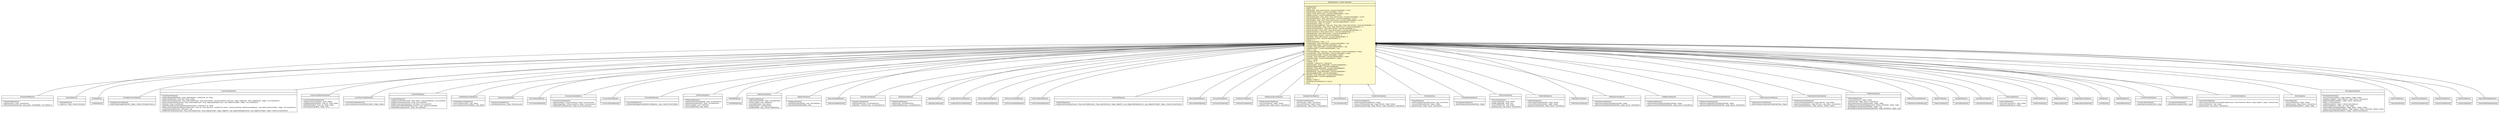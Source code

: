 #!/usr/local/bin/dot
#
# Class diagram 
# Generated by UMLGraph version R5_6 (http://www.umlgraph.org/)
#

digraph G {
	edge [fontname="arial",fontsize=10,labelfontname="arial",labelfontsize=10];
	node [fontname="arial",fontsize=10,shape=plaintext];
	nodesep=0.25;
	ranksep=0.5;
	// br.gov.to.sefaz.persistence.repository.BaseRepository<E, I extends java.io.Serializable>
	c233083 [label=<<table title="br.gov.to.sefaz.persistence.repository.BaseRepository" border="0" cellborder="1" cellspacing="0" cellpadding="2" port="p" bgcolor="lemonChiffon" href="./BaseRepository.html">
		<tr><td><table border="0" cellspacing="0" cellpadding="1">
<tr><td align="center" balign="center"><font face="arial italic"> BaseRepository&lt;E, I extends Serializable&gt; </font></td></tr>
		</table></td></tr>
		<tr><td><table border="0" cellspacing="0" cellpadding="1">
<tr><td align="left" balign="left">  </td></tr>
		</table></td></tr>
		<tr><td><table border="0" cellspacing="0" cellpadding="1">
<tr><td align="left" balign="left"> + BaseRepository() </td></tr>
<tr><td align="left" balign="left"> + findAll() : List&lt;E&gt; </td></tr>
<tr><td align="left" balign="left"> + findNative(alias : String, selectConsumer : Consumer&lt;SelectBuilder&gt;) : List&lt;E&gt; </td></tr>
<tr><td align="left" balign="left"> + findNative(selectConsumer : Consumer&lt;SelectBuilder&gt;) : List&lt;E&gt; </td></tr>
<tr><td align="left" balign="left"> + find(alias : String, selectConsumer : Consumer&lt;HqlSelectBuilder&gt;) : List&lt;E&gt; </td></tr>
<tr><td align="left" balign="left"> + find(selectConsumer : Consumer&lt;HqlSelectBuilder&gt;) : List&lt;E&gt; </td></tr>
<tr><td align="left" balign="left"> + findColumnNative(alias : String, column : String, selectConsumer : Consumer&lt;SelectBuilder&gt;) : List&lt;R&gt; </td></tr>
<tr><td align="left" balign="left"> + findColumnNative(column : String, selectConsumer : Consumer&lt;SelectBuilder&gt;) : List&lt;R&gt; </td></tr>
<tr><td align="left" balign="left"> + findColumn(alias : String, column : String, selectConsumer : Consumer&lt;HqlSelectBuilder&gt;) : List&lt;R&gt; </td></tr>
<tr><td align="left" balign="left"> + findColumn(column : String, selectConsumer : Consumer&lt;HqlSelectBuilder&gt;) : List&lt;R&gt; </td></tr>
<tr><td align="left" balign="left"> + findColumn(column : String, i : I) : List&lt;R&gt; </td></tr>
<tr><td align="left" balign="left"> + findOneColumnNative(tableName : String, alias : String, column : String, selectConsumer : Consumer&lt;SelectBuilder&gt;) : R </td></tr>
<tr><td align="left" balign="left"> + findOneColumnNative(alias : String, column : String, selectConsumer : Consumer&lt;SelectBuilder&gt;) : R </td></tr>
<tr><td align="left" balign="left"> + findOneColumnNative(column : String, selectConsumer : Consumer&lt;SelectBuilder&gt;) : R </td></tr>
<tr><td align="left" balign="left"> + findOneColumn(alias : String, column : String, selectConsumer : Consumer&lt;HqlSelectBuilder&gt;) : R </td></tr>
<tr><td align="left" balign="left"> + findOneColumn(column : String, selectConsumer : Consumer&lt;HqlSelectBuilder&gt;) : R </td></tr>
<tr><td align="left" balign="left"> + findOneNative(alias : String, selectConsumer : Consumer&lt;SelectBuilder&gt;) : E </td></tr>
<tr><td align="left" balign="left"> + findOneNative(selectConsumer : Consumer&lt;SelectBuilder&gt;) : E </td></tr>
<tr><td align="left" balign="left"> + findOne(alias : String, selectConsumer : Consumer&lt;HqlSelectBuilder&gt;) : E </td></tr>
<tr><td align="left" balign="left"> + findOne(selectConsumer : Consumer&lt;HqlSelectBuilder&gt;) : E </td></tr>
<tr><td align="left" balign="left"> + findOne(i : I) : E </td></tr>
<tr><td align="left" balign="left"> + findOneColumn(column : String, i : I) : R </td></tr>
<tr><td align="left" balign="left"> + countNative(alias : String, selectHandler : Consumer&lt;SelectBuilder&gt;) : Long </td></tr>
<tr><td align="left" balign="left"> + countNative(selectHandler : Consumer&lt;SelectBuilder&gt;) : Long </td></tr>
<tr><td align="left" balign="left"> + count(alias : String, selectHandler : Consumer&lt;HqlSelectBuilder&gt;) : Long </td></tr>
<tr><td align="left" balign="left"> + count(selectHandler : Consumer&lt;HqlSelectBuilder&gt;) : Long </td></tr>
<tr><td align="left" balign="left"> + count(i : I) : Long </td></tr>
<tr><td align="left" balign="left"> + existsNative(tableName : String, alias : String, selectHandler : Consumer&lt;SelectBuilder&gt;) : boolean </td></tr>
<tr><td align="left" balign="left"> + existsNative(alias : String, selectHandler : Consumer&lt;SelectBuilder&gt;) : boolean </td></tr>
<tr><td align="left" balign="left"> + existsNative(selectHandler : Consumer&lt;SelectBuilder&gt;) : boolean </td></tr>
<tr><td align="left" balign="left"> + exists(alias : String, selectHandler : Consumer&lt;HqlSelectBuilder&gt;) : boolean </td></tr>
<tr><td align="left" balign="left"> + exists(selectHandler : Consumer&lt;HqlSelectBuilder&gt;) : boolean </td></tr>
<tr><td align="left" balign="left"> + exists(i : I) : boolean </td></tr>
<tr><td align="left" balign="left"> + save(entity : E) : E </td></tr>
<tr><td align="left" balign="left"> + save(entities : Collection&lt;E&gt;) : Collection&lt;E&gt; </td></tr>
<tr><td align="left" balign="left"> + updateNative(alias : String, updateHandler : Consumer&lt;UpdateBuilder&gt;) </td></tr>
<tr><td align="left" balign="left"> + updateNative(updateHandler : Consumer&lt;UpdateBuilder&gt;) </td></tr>
<tr><td align="left" balign="left"> + update(alias : String, updateHandler : Consumer&lt;HqlUpdateBuilder&gt;) </td></tr>
<tr><td align="left" balign="left"> + update(updateHandler : Consumer&lt;HqlUpdateBuilder&gt;) </td></tr>
<tr><td align="left" balign="left"> + deleteNative(alias : String, deleteHandler : Consumer&lt;DeleteBuilder&gt;) </td></tr>
<tr><td align="left" balign="left"> + deleteNative(deleteHandler : Consumer&lt;DeleteBuilder&gt;) </td></tr>
<tr><td align="left" balign="left"> + delete(alias : String, deleteHandler : Consumer&lt;HqlDeleteBuilder&gt;) </td></tr>
<tr><td align="left" balign="left"> + delete(deleteHandler : Consumer&lt;HqlDeleteBuilder&gt;) </td></tr>
<tr><td align="left" balign="left"> + delete(id : I) </td></tr>
<tr><td align="left" balign="left"> + delete(ids : Iterable&lt;I&gt;) </td></tr>
<tr><td align="left" balign="left"> + extractEntityCLassFromGenerics() : Class&lt;E&gt; </td></tr>
<tr><td align="left" balign="left"> + flush() </td></tr>
		</table></td></tr>
		</table>>, URL="./BaseRepository.html", fontname="arial", fontcolor="black", fontsize=10.0];
	// br.gov.to.sefaz.par.gestao.persistence.repository.ParametroGeralRepository
	c233142 [label=<<table title="br.gov.to.sefaz.par.gestao.persistence.repository.ParametroGeralRepository" border="0" cellborder="1" cellspacing="0" cellpadding="2" port="p" href="../../par/gestao/persistence/repository/ParametroGeralRepository.html">
		<tr><td><table border="0" cellspacing="0" cellpadding="1">
<tr><td align="center" balign="center"> ParametroGeralRepository </td></tr>
		</table></td></tr>
		<tr><td><table border="0" cellspacing="0" cellpadding="1">
<tr><td align="left" balign="left">  </td></tr>
		</table></td></tr>
		<tr><td><table border="0" cellspacing="0" cellpadding="1">
<tr><td align="left" balign="left"> + ParametroGeralRepository() </td></tr>
<tr><td align="left" balign="left"> + findByNome(nome : String) : ParametroGeral </td></tr>
<tr><td align="left" balign="left"> + findPArametroGeralDinamico(sql : String, params : ParamsBuilder) : List&lt;CodeData&lt;&gt;&gt; </td></tr>
		</table></td></tr>
		</table>>, URL="../../par/gestao/persistence/repository/ParametroGeralRepository.html", fontname="arial", fontcolor="black", fontsize=10.0];
	// br.gov.to.sefaz.par.gestao.persistence.repository.MunicipioRepository
	c233143 [label=<<table title="br.gov.to.sefaz.par.gestao.persistence.repository.MunicipioRepository" border="0" cellborder="1" cellspacing="0" cellpadding="2" port="p" href="../../par/gestao/persistence/repository/MunicipioRepository.html">
		<tr><td><table border="0" cellspacing="0" cellpadding="1">
<tr><td align="center" balign="center"> MunicipioRepository </td></tr>
		</table></td></tr>
		<tr><td><table border="0" cellspacing="0" cellpadding="1">
<tr><td align="left" balign="left">  </td></tr>
		</table></td></tr>
		<tr><td><table border="0" cellspacing="0" cellpadding="1">
<tr><td align="left" balign="left"> + MunicipioRepository() </td></tr>
<tr><td align="left" balign="left"> + findByUF(uf : String) : Collection&lt;Municipio&gt; </td></tr>
		</table></td></tr>
		</table>>, URL="../../par/gestao/persistence/repository/MunicipioRepository.html", fontname="arial", fontcolor="black", fontsize=10.0];
	// br.gov.to.sefaz.par.gestao.persistence.repository.EstadoRepository
	c233145 [label=<<table title="br.gov.to.sefaz.par.gestao.persistence.repository.EstadoRepository" border="0" cellborder="1" cellspacing="0" cellpadding="2" port="p" href="../../par/gestao/persistence/repository/EstadoRepository.html">
		<tr><td><table border="0" cellspacing="0" cellpadding="1">
<tr><td align="center" balign="center"> EstadoRepository </td></tr>
		</table></td></tr>
		<tr><td><table border="0" cellspacing="0" cellpadding="1">
<tr><td align="left" balign="left">  </td></tr>
		</table></td></tr>
		<tr><td><table border="0" cellspacing="0" cellpadding="1">
<tr><td align="left" balign="left"> + EstadoRepository() </td></tr>
		</table></td></tr>
		</table>>, URL="../../par/gestao/persistence/repository/EstadoRepository.html", fontname="arial", fontcolor="black", fontsize=10.0];
	// br.gov.to.sefaz.par.gestao.persistence.repository.AtividadeEconomicaRepository
	c233146 [label=<<table title="br.gov.to.sefaz.par.gestao.persistence.repository.AtividadeEconomicaRepository" border="0" cellborder="1" cellspacing="0" cellpadding="2" port="p" href="../../par/gestao/persistence/repository/AtividadeEconomicaRepository.html">
		<tr><td><table border="0" cellspacing="0" cellpadding="1">
<tr><td align="center" balign="center"> AtividadeEconomicaRepository </td></tr>
		</table></td></tr>
		<tr><td><table border="0" cellspacing="0" cellpadding="1">
<tr><td align="left" balign="left">  </td></tr>
		</table></td></tr>
		<tr><td><table border="0" cellspacing="0" cellpadding="1">
<tr><td align="left" balign="left"> + AtividadeEconomicaRepository() </td></tr>
<tr><td align="left" balign="left"> + findAllCnaesByGrupo(idGrupoCnae : Integer) : Collection&lt;AtividadeEconomica&gt; </td></tr>
		</table></td></tr>
		</table>>, URL="../../par/gestao/persistence/repository/AtividadeEconomicaRepository.html", fontname="arial", fontcolor="black", fontsize=10.0];
	// br.gov.to.sefaz.seg.persistence.repository.UsuarioSistemaRepository
	c233334 [label=<<table title="br.gov.to.sefaz.seg.persistence.repository.UsuarioSistemaRepository" border="0" cellborder="1" cellspacing="0" cellpadding="2" port="p" href="../../seg/persistence/repository/UsuarioSistemaRepository.html">
		<tr><td><table border="0" cellspacing="0" cellpadding="1">
<tr><td align="center" balign="center"> UsuarioSistemaRepository </td></tr>
		</table></td></tr>
		<tr><td><table border="0" cellspacing="0" cellpadding="1">
<tr><td align="left" balign="left">  </td></tr>
		</table></td></tr>
		<tr><td><table border="0" cellspacing="0" cellpadding="1">
<tr><td align="left" balign="left"> + UsuarioSistemaRepository() </td></tr>
<tr><td align="left" balign="left"> + updateEstaBloqueado(bloqueado : boolean, dataDesbloqueio : LocalDateTime, cpf : String) </td></tr>
<tr><td align="left" balign="left"> + existsByCpfAndEmail(cpf : String, email : String) : boolean </td></tr>
<tr><td align="left" balign="left"> + findAllUsuarioSistema(cpfUsuario : String, nomeCompletoUsuario : String, situacaoUsuario : SituacaoUsuarioEnum, tipoUsuario : Integer, codigoEstado : String, codigoMunicipio : Integer) : List&lt;UsuarioSistema&gt; </td></tr>
<tr><td align="left" balign="left"> + findAllUsuarioSistemaPerfil(cpfUsuario : String, nomeCompletoUsuario : String, codigoUnidadeOrganizacional : Long, codigoPostoTrabalho : Integer) : List&lt;UsuarioSistema&gt; </td></tr>
<tr><td align="left" balign="left"> + findOne(cpf : String) : UsuarioSistema </td></tr>
<tr><td align="left" balign="left"> + updateDataUltimaAlteracaoSenha(dataUltimaAlteracaoSenha : LocalDateTime, cpf : String) </td></tr>
<tr><td align="left" balign="left"> + findAllUsuarioSistemaManutencao(nomeCompletoUsuario : String, cpf : String, dataCriacao : LocalDateTime, situacao : SituacaoUsuarioEnum, identificacaoUnidOrganizac : Long, identificacaoPostoTrabalho : Integer) : List&lt;UsuarioSistema&gt; </td></tr>
<tr><td align="left" balign="left"> + countByTipoUsuario(tipoUsuario : TipoUsuario) : Long </td></tr>
<tr><td align="left" balign="left"> + findAllByFilterParameters(cpfUsuario : String, nomeCompletoUsuario : String, codigoTipoUsuario : Integer, codigoPerfil : Long, codigoUnidadeOrganizacional : Long, codigoPostoTrabalho : Integer) : Collection&lt;UsuarioSistema&gt; </td></tr>
		</table></td></tr>
		</table>>, URL="../../seg/persistence/repository/UsuarioSistemaRepository.html", fontname="arial", fontcolor="black", fontsize=10.0];
	// br.gov.to.sefaz.seg.persistence.repository.UsuarioPrincipalEmpresaRepository
	c233335 [label=<<table title="br.gov.to.sefaz.seg.persistence.repository.UsuarioPrincipalEmpresaRepository" border="0" cellborder="1" cellspacing="0" cellpadding="2" port="p" href="../../seg/persistence/repository/UsuarioPrincipalEmpresaRepository.html">
		<tr><td><table border="0" cellspacing="0" cellpadding="1">
<tr><td align="center" balign="center"> UsuarioPrincipalEmpresaRepository </td></tr>
		</table></td></tr>
		<tr><td><table border="0" cellspacing="0" cellpadding="1">
<tr><td align="left" balign="left">  </td></tr>
		</table></td></tr>
		<tr><td><table border="0" cellspacing="0" cellpadding="1">
<tr><td align="left" balign="left"> + UsuarioPrincipalEmpresaRepository() </td></tr>
<tr><td align="left" balign="left"> + cnpjEmpresaExists(cnpjEmpresa : String) : Boolean </td></tr>
<tr><td align="left" balign="left"> + isLegalRepresentative(cnpjRaiz : String, cpf : String) : boolean </td></tr>
<tr><td align="left" balign="left"> + isMandatoStillValid(cpf : String, cnpj : String) : boolean </td></tr>
<tr><td align="left" balign="left"> + findCompanyName(cnpjRaiz : String) : String </td></tr>
		</table></td></tr>
		</table>>, URL="../../seg/persistence/repository/UsuarioPrincipalEmpresaRepository.html", fontname="arial", fontcolor="black", fontsize=10.0];
	// br.gov.to.sefaz.seg.persistence.repository.UsuarioPostoTrabalhoRepository
	c233336 [label=<<table title="br.gov.to.sefaz.seg.persistence.repository.UsuarioPostoTrabalhoRepository" border="0" cellborder="1" cellspacing="0" cellpadding="2" port="p" href="../../seg/persistence/repository/UsuarioPostoTrabalhoRepository.html">
		<tr><td><table border="0" cellspacing="0" cellpadding="1">
<tr><td align="center" balign="center"> UsuarioPostoTrabalhoRepository </td></tr>
		</table></td></tr>
		<tr><td><table border="0" cellspacing="0" cellpadding="1">
<tr><td align="left" balign="left">  </td></tr>
		</table></td></tr>
		<tr><td><table border="0" cellspacing="0" cellpadding="1">
<tr><td align="left" balign="left"> + UsuarioPostoTrabalhoRepository() </td></tr>
<tr><td align="left" balign="left"> + existsLockReferenceFuncionario(idPostoTrabalho : Integer) : boolean </td></tr>
		</table></td></tr>
		</table>>, URL="../../seg/persistence/repository/UsuarioPostoTrabalhoRepository.html", fontname="arial", fontcolor="black", fontsize=10.0];
	// br.gov.to.sefaz.seg.persistence.repository.UsuarioPerfilRepository
	c233337 [label=<<table title="br.gov.to.sefaz.seg.persistence.repository.UsuarioPerfilRepository" border="0" cellborder="1" cellspacing="0" cellpadding="2" port="p" href="../../seg/persistence/repository/UsuarioPerfilRepository.html">
		<tr><td><table border="0" cellspacing="0" cellpadding="1">
<tr><td align="center" balign="center"> UsuarioPerfilRepository </td></tr>
		</table></td></tr>
		<tr><td><table border="0" cellspacing="0" cellpadding="1">
<tr><td align="left" balign="left">  </td></tr>
		</table></td></tr>
		<tr><td><table border="0" cellspacing="0" cellpadding="1">
<tr><td align="left" balign="left"> + UsuarioPerfilRepository() </td></tr>
<tr><td align="left" balign="left"> + findAllByUsuarioSistema(usuarioId : String, situacao : SituacaoUsuarioEnum) : Set&lt;UsuarioPerfil&gt; </td></tr>
<tr><td align="left" balign="left"> + findAllByUsuarioSistema(usuarioId : String) : Set&lt;UsuarioPerfil&gt; </td></tr>
<tr><td align="left" balign="left"> + findAllByUsuariosSistema(usuariosId : List&lt;String&gt;) : Set&lt;UsuarioPerfil&gt; </td></tr>
<tr><td align="left" balign="left"> + findAllUsuariosPerfilByPerfilId(identificacaoPerfil : Long) : Collection&lt;UsuarioPerfil&gt; </td></tr>
<tr><td align="left" balign="left"> + findAllPerfilByUsuario(cpfUsuario : String) : Set&lt;UsuarioPerfil&gt; </td></tr>
		</table></td></tr>
		</table>>, URL="../../seg/persistence/repository/UsuarioPerfilRepository.html", fontname="arial", fontcolor="black", fontsize=10.0];
	// br.gov.to.sefaz.seg.persistence.repository.UnidadeOrganizacionalRepository
	c233338 [label=<<table title="br.gov.to.sefaz.seg.persistence.repository.UnidadeOrganizacionalRepository" border="0" cellborder="1" cellspacing="0" cellpadding="2" port="p" href="../../seg/persistence/repository/UnidadeOrganizacionalRepository.html">
		<tr><td><table border="0" cellspacing="0" cellpadding="1">
<tr><td align="center" balign="center"> UnidadeOrganizacionalRepository </td></tr>
		</table></td></tr>
		<tr><td><table border="0" cellspacing="0" cellpadding="1">
<tr><td align="left" balign="left">  </td></tr>
		</table></td></tr>
		<tr><td><table border="0" cellspacing="0" cellpadding="1">
<tr><td align="left" balign="left"> + UnidadeOrganizacionalRepository() </td></tr>
<tr><td align="left" balign="left"> + existsLockReferencePai(id : Long) : boolean </td></tr>
<tr><td align="left" balign="left"> + existsLockReferencePostoTrabalho(id : Long) : boolean </td></tr>
		</table></td></tr>
		</table>>, URL="../../seg/persistence/repository/UnidadeOrganizacionalRepository.html", fontname="arial", fontcolor="black", fontsize=10.0];
	// br.gov.to.sefaz.seg.persistence.repository.SolicitacaoUsuarioRepository
	c233339 [label=<<table title="br.gov.to.sefaz.seg.persistence.repository.SolicitacaoUsuarioRepository" border="0" cellborder="1" cellspacing="0" cellpadding="2" port="p" href="../../seg/persistence/repository/SolicitacaoUsuarioRepository.html">
		<tr><td><table border="0" cellspacing="0" cellpadding="1">
<tr><td align="center" balign="center"> SolicitacaoUsuarioRepository </td></tr>
		</table></td></tr>
		<tr><td><table border="0" cellspacing="0" cellpadding="1">
<tr><td align="left" balign="left">  </td></tr>
		</table></td></tr>
		<tr><td><table border="0" cellspacing="0" cellpadding="1">
<tr><td align="left" balign="left"> + SolicitacaoUsuarioRepository() </td></tr>
<tr><td align="left" balign="left"> + findOneByCpf(cpfUsuario : String) : SolicitacaoUsuario </td></tr>
		</table></td></tr>
		</table>>, URL="../../seg/persistence/repository/SolicitacaoUsuarioRepository.html", fontname="arial", fontcolor="black", fontsize=10.0];
	// br.gov.to.sefaz.seg.persistence.repository.SmsContribuinteRepository
	c233340 [label=<<table title="br.gov.to.sefaz.seg.persistence.repository.SmsContribuinteRepository" border="0" cellborder="1" cellspacing="0" cellpadding="2" port="p" href="../../seg/persistence/repository/SmsContribuinteRepository.html">
		<tr><td><table border="0" cellspacing="0" cellpadding="1">
<tr><td align="center" balign="center"> SmsContribuinteRepository </td></tr>
		</table></td></tr>
		<tr><td><table border="0" cellspacing="0" cellpadding="1">
<tr><td align="left" balign="left">  </td></tr>
		</table></td></tr>
		<tr><td><table border="0" cellspacing="0" cellpadding="1">
<tr><td align="left" balign="left"> + SmsContribuinteRepository() </td></tr>
		</table></td></tr>
		</table>>, URL="../../seg/persistence/repository/SmsContribuinteRepository.html", fontname="arial", fontcolor="black", fontsize=10.0];
	// br.gov.to.sefaz.seg.persistence.repository.ProcuracaoUsuarioRepository
	c233342 [label=<<table title="br.gov.to.sefaz.seg.persistence.repository.ProcuracaoUsuarioRepository" border="0" cellborder="1" cellspacing="0" cellpadding="2" port="p" href="../../seg/persistence/repository/ProcuracaoUsuarioRepository.html">
		<tr><td><table border="0" cellspacing="0" cellpadding="1">
<tr><td align="center" balign="center"> ProcuracaoUsuarioRepository </td></tr>
		</table></td></tr>
		<tr><td><table border="0" cellspacing="0" cellpadding="1">
<tr><td align="left" balign="left">  </td></tr>
		</table></td></tr>
		<tr><td><table border="0" cellspacing="0" cellpadding="1">
<tr><td align="left" balign="left"> + ProcuracaoUsuarioRepository() </td></tr>
<tr><td align="left" balign="left"> + findByCpf(cpfOrigem : String, procuradorCpf : String) : ProcuracaoUsuario </td></tr>
<tr><td align="left" balign="left"> + findByCnpj(cnpjOrigem : String, procuradorCpf : String) : ProcuracaoUsuario </td></tr>
<tr><td align="left" balign="left"> + findAllByCpfProcurado(cpfUsuario : String) : Set&lt;ProcuracaoUsuario&gt; </td></tr>
		</table></td></tr>
		</table>>, URL="../../seg/persistence/repository/ProcuracaoUsuarioRepository.html", fontname="arial", fontcolor="black", fontsize=10.0];
	// br.gov.to.sefaz.seg.persistence.repository.ProcuracaoOpcaoRepository
	c233343 [label=<<table title="br.gov.to.sefaz.seg.persistence.repository.ProcuracaoOpcaoRepository" border="0" cellborder="1" cellspacing="0" cellpadding="2" port="p" href="../../seg/persistence/repository/ProcuracaoOpcaoRepository.html">
		<tr><td><table border="0" cellspacing="0" cellpadding="1">
<tr><td align="center" balign="center"> ProcuracaoOpcaoRepository </td></tr>
		</table></td></tr>
		<tr><td><table border="0" cellspacing="0" cellpadding="1">
<tr><td align="left" balign="left">  </td></tr>
		</table></td></tr>
		<tr><td><table border="0" cellspacing="0" cellpadding="1">
<tr><td align="left" balign="left"> + ProcuracaoOpcaoRepository() </td></tr>
		</table></td></tr>
		</table>>, URL="../../seg/persistence/repository/ProcuracaoOpcaoRepository.html", fontname="arial", fontcolor="black", fontsize=10.0];
	// br.gov.to.sefaz.seg.persistence.repository.PostoTrabalhoRepository
	c233344 [label=<<table title="br.gov.to.sefaz.seg.persistence.repository.PostoTrabalhoRepository" border="0" cellborder="1" cellspacing="0" cellpadding="2" port="p" href="../../seg/persistence/repository/PostoTrabalhoRepository.html">
		<tr><td><table border="0" cellspacing="0" cellpadding="1">
<tr><td align="center" balign="center"> PostoTrabalhoRepository </td></tr>
		</table></td></tr>
		<tr><td><table border="0" cellspacing="0" cellpadding="1">
<tr><td align="left" balign="left">  </td></tr>
		</table></td></tr>
		<tr><td><table border="0" cellspacing="0" cellpadding="1">
<tr><td align="left" balign="left"> + PostoTrabalhoRepository() </td></tr>
<tr><td align="left" balign="left"> + findAllByUnidadeOrganizacional(identificUnidOrganizac : Long) : Collection&lt;PostoTrabalho&gt; </td></tr>
		</table></td></tr>
		</table>>, URL="../../seg/persistence/repository/PostoTrabalhoRepository.html", fontname="arial", fontcolor="black", fontsize=10.0];
	// br.gov.to.sefaz.seg.persistence.repository.PerfilSistemaRepository
	c233345 [label=<<table title="br.gov.to.sefaz.seg.persistence.repository.PerfilSistemaRepository" border="0" cellborder="1" cellspacing="0" cellpadding="2" port="p" href="../../seg/persistence/repository/PerfilSistemaRepository.html">
		<tr><td><table border="0" cellspacing="0" cellpadding="1">
<tr><td align="center" balign="center"> PerfilSistemaRepository </td></tr>
		</table></td></tr>
		<tr><td><table border="0" cellspacing="0" cellpadding="1">
<tr><td align="left" balign="left">  </td></tr>
		</table></td></tr>
		<tr><td><table border="0" cellspacing="0" cellpadding="1">
<tr><td align="left" balign="left"> + PerfilSistemaRepository() </td></tr>
<tr><td align="left" balign="left"> + findAllPerfilSistemaByPapel(idPapel : Long) : List&lt;PerfilSistema&gt; </td></tr>
<tr><td align="left" balign="left"> + findAllPerfilSistema(nomePerfil : String) : List&lt;PerfilSistema&gt; </td></tr>
<tr><td align="left" balign="left"> + findOneComplete(id : Long) : PerfilSistema </td></tr>
<tr><td align="left" balign="left"> + existsUsuarioByPerfil(id : Long) : boolean </td></tr>
		</table></td></tr>
		</table>>, URL="../../seg/persistence/repository/PerfilSistemaRepository.html", fontname="arial", fontcolor="black", fontsize=10.0];
	// br.gov.to.sefaz.seg.persistence.repository.PerfilPapelRepository
	c233346 [label=<<table title="br.gov.to.sefaz.seg.persistence.repository.PerfilPapelRepository" border="0" cellborder="1" cellspacing="0" cellpadding="2" port="p" href="../../seg/persistence/repository/PerfilPapelRepository.html">
		<tr><td><table border="0" cellspacing="0" cellpadding="1">
<tr><td align="center" balign="center"> PerfilPapelRepository </td></tr>
		</table></td></tr>
		<tr><td><table border="0" cellspacing="0" cellpadding="1">
<tr><td align="left" balign="left">  </td></tr>
		</table></td></tr>
		<tr><td><table border="0" cellspacing="0" cellpadding="1">
<tr><td align="left" balign="left"> + PerfilPapelRepository() </td></tr>
		</table></td></tr>
		</table>>, URL="../../seg/persistence/repository/PerfilPapelRepository.html", fontname="arial", fontcolor="black", fontsize=10.0];
	// br.gov.to.sefaz.seg.persistence.repository.PapelSistemaRepository
	c233347 [label=<<table title="br.gov.to.sefaz.seg.persistence.repository.PapelSistemaRepository" border="0" cellborder="1" cellspacing="0" cellpadding="2" port="p" href="../../seg/persistence/repository/PapelSistemaRepository.html">
		<tr><td><table border="0" cellspacing="0" cellpadding="1">
<tr><td align="center" balign="center"> PapelSistemaRepository </td></tr>
		</table></td></tr>
		<tr><td><table border="0" cellspacing="0" cellpadding="1">
<tr><td align="left" balign="left">  </td></tr>
		</table></td></tr>
		<tr><td><table border="0" cellspacing="0" cellpadding="1">
<tr><td align="left" balign="left"> + PapelSistemaRepository() </td></tr>
<tr><td align="left" balign="left"> + findAllCounted(nomePapel : String) : List&lt;PapelSistema&gt; </td></tr>
<tr><td align="left" balign="left"> + findOneCounted(id : Long) : PapelSistema </td></tr>
<tr><td align="left" balign="left"> + existsPerfilByPapel(id : Long) : boolean </td></tr>
<tr><td align="left" balign="left"> + findAllWithPapeis() : List&lt;PapelSistema&gt; </td></tr>
<tr><td align="left" balign="left"> + findAllByPerfilId(id : Long) : Collection&lt;PapelSistema&gt; </td></tr>
		</table></td></tr>
		</table>>, URL="../../seg/persistence/repository/PapelSistemaRepository.html", fontname="arial", fontcolor="black", fontsize=10.0];
	// br.gov.to.sefaz.seg.persistence.repository.PapelOpcaoRepository
	c233348 [label=<<table title="br.gov.to.sefaz.seg.persistence.repository.PapelOpcaoRepository" border="0" cellborder="1" cellspacing="0" cellpadding="2" port="p" href="../../seg/persistence/repository/PapelOpcaoRepository.html">
		<tr><td><table border="0" cellspacing="0" cellpadding="1">
<tr><td align="center" balign="center"> PapelOpcaoRepository </td></tr>
		</table></td></tr>
		<tr><td><table border="0" cellspacing="0" cellpadding="1">
<tr><td align="left" balign="left">  </td></tr>
		</table></td></tr>
		<tr><td><table border="0" cellspacing="0" cellpadding="1">
<tr><td align="left" balign="left"> + PapelOpcaoRepository() </td></tr>
<tr><td align="left" balign="left"> + findAllWithDescription(idPapel : Long) : Set&lt;PapelOpcao&gt; </td></tr>
<tr><td align="left" balign="left"> + deleteAllPapelOpcaoByPapelId(id : Long) </td></tr>
		</table></td></tr>
		</table>>, URL="../../seg/persistence/repository/PapelOpcaoRepository.html", fontname="arial", fontcolor="black", fontsize=10.0];
	// br.gov.to.sefaz.seg.persistence.repository.OperacaoAuditadaRepository
	c233349 [label=<<table title="br.gov.to.sefaz.seg.persistence.repository.OperacaoAuditadaRepository" border="0" cellborder="1" cellspacing="0" cellpadding="2" port="p" href="../../seg/persistence/repository/OperacaoAuditadaRepository.html">
		<tr><td><table border="0" cellspacing="0" cellpadding="1">
<tr><td align="center" balign="center"> OperacaoAuditadaRepository </td></tr>
		</table></td></tr>
		<tr><td><table border="0" cellspacing="0" cellpadding="1">
<tr><td align="left" balign="left">  </td></tr>
		</table></td></tr>
		<tr><td><table border="0" cellspacing="0" cellpadding="1">
<tr><td align="left" balign="left"> + OperacaoAuditadaRepository() </td></tr>
		</table></td></tr>
		</table>>, URL="../../seg/persistence/repository/OperacaoAuditadaRepository.html", fontname="arial", fontcolor="black", fontsize=10.0];
	// br.gov.to.sefaz.seg.persistence.repository.OpcaoAplicacaoRepository
	c233350 [label=<<table title="br.gov.to.sefaz.seg.persistence.repository.OpcaoAplicacaoRepository" border="0" cellborder="1" cellspacing="0" cellpadding="2" port="p" href="../../seg/persistence/repository/OpcaoAplicacaoRepository.html">
		<tr><td><table border="0" cellspacing="0" cellpadding="1">
<tr><td align="center" balign="center"> OpcaoAplicacaoRepository </td></tr>
		</table></td></tr>
		<tr><td><table border="0" cellspacing="0" cellpadding="1">
<tr><td align="left" balign="left">  </td></tr>
		</table></td></tr>
		<tr><td><table border="0" cellspacing="0" cellpadding="1">
<tr><td align="left" balign="left"> + OpcaoAplicacaoRepository() </td></tr>
<tr><td align="left" balign="left"> + findAllOpcaoAplicacao() : List&lt;OpcaoAplicacao&gt; </td></tr>
<tr><td align="left" balign="left"> + findByIds(ids : Collection&lt;Long&gt;) : List&lt;OpcaoAplicacao&gt; </td></tr>
		</table></td></tr>
		</table>>, URL="../../seg/persistence/repository/OpcaoAplicacaoRepository.html", fontname="arial", fontcolor="black", fontsize=10.0];
	// br.gov.to.sefaz.seg.persistence.repository.ModuloSistemaRepository
	c233351 [label=<<table title="br.gov.to.sefaz.seg.persistence.repository.ModuloSistemaRepository" border="0" cellborder="1" cellspacing="0" cellpadding="2" port="p" href="../../seg/persistence/repository/ModuloSistemaRepository.html">
		<tr><td><table border="0" cellspacing="0" cellpadding="1">
<tr><td align="center" balign="center"> ModuloSistemaRepository </td></tr>
		</table></td></tr>
		<tr><td><table border="0" cellspacing="0" cellpadding="1">
<tr><td align="left" balign="left">  </td></tr>
		</table></td></tr>
		<tr><td><table border="0" cellspacing="0" cellpadding="1">
<tr><td align="left" balign="left"> + ModuloSistemaRepository() </td></tr>
<tr><td align="left" balign="left"> + findAllFetched() : Set&lt;ModuloSistema&gt; </td></tr>
<tr><td align="left" balign="left"> + findAllSortedByAbreviacao() : List&lt;ModuloSistema&gt; </td></tr>
		</table></td></tr>
		</table>>, URL="../../seg/persistence/repository/ModuloSistemaRepository.html", fontname="arial", fontcolor="black", fontsize=10.0];
	// br.gov.to.sefaz.seg.persistence.repository.LogNavegacaoRepository
	c233352 [label=<<table title="br.gov.to.sefaz.seg.persistence.repository.LogNavegacaoRepository" border="0" cellborder="1" cellspacing="0" cellpadding="2" port="p" href="../../seg/persistence/repository/LogNavegacaoRepository.html">
		<tr><td><table border="0" cellspacing="0" cellpadding="1">
<tr><td align="center" balign="center"> LogNavegacaoRepository </td></tr>
		</table></td></tr>
		<tr><td><table border="0" cellspacing="0" cellpadding="1">
<tr><td align="left" balign="left">  </td></tr>
		</table></td></tr>
		<tr><td><table border="0" cellspacing="0" cellpadding="1">
<tr><td align="left" balign="left"> + LogNavegacaoRepository() </td></tr>
		</table></td></tr>
		</table>>, URL="../../seg/persistence/repository/LogNavegacaoRepository.html", fontname="arial", fontcolor="black", fontsize=10.0];
	// br.gov.to.sefaz.seg.persistence.repository.ListagemCpfProcuracaoRepository
	c233353 [label=<<table title="br.gov.to.sefaz.seg.persistence.repository.ListagemCpfProcuracaoRepository" border="0" cellborder="1" cellspacing="0" cellpadding="2" port="p" href="../../seg/persistence/repository/ListagemCpfProcuracaoRepository.html">
		<tr><td><table border="0" cellspacing="0" cellpadding="1">
<tr><td align="center" balign="center"> ListagemCpfProcuracaoRepository </td></tr>
		</table></td></tr>
		<tr><td><table border="0" cellspacing="0" cellpadding="1">
<tr><td align="left" balign="left">  </td></tr>
		</table></td></tr>
		<tr><td><table border="0" cellspacing="0" cellpadding="1">
<tr><td align="left" balign="left"> + ListagemCpfProcuracaoRepository() </td></tr>
		</table></td></tr>
		</table>>, URL="../../seg/persistence/repository/ListagemCpfProcuracaoRepository.html", fontname="arial", fontcolor="black", fontsize=10.0];
	// br.gov.to.sefaz.seg.persistence.repository.HistoricoLoginSistemaRepository
	c233354 [label=<<table title="br.gov.to.sefaz.seg.persistence.repository.HistoricoLoginSistemaRepository" border="0" cellborder="1" cellspacing="0" cellpadding="2" port="p" href="../../seg/persistence/repository/HistoricoLoginSistemaRepository.html">
		<tr><td><table border="0" cellspacing="0" cellpadding="1">
<tr><td align="center" balign="center"> HistoricoLoginSistemaRepository </td></tr>
		</table></td></tr>
		<tr><td><table border="0" cellspacing="0" cellpadding="1">
<tr><td align="left" balign="left">  </td></tr>
		</table></td></tr>
		<tr><td><table border="0" cellspacing="0" cellpadding="1">
<tr><td align="left" balign="left"> + HistoricoLoginSistemaRepository() </td></tr>
		</table></td></tr>
		</table>>, URL="../../seg/persistence/repository/HistoricoLoginSistemaRepository.html", fontname="arial", fontcolor="black", fontsize=10.0];
	// br.gov.to.sefaz.seg.persistence.repository.ErroProcessoAuditoriaRepository
	c233355 [label=<<table title="br.gov.to.sefaz.seg.persistence.repository.ErroProcessoAuditoriaRepository" border="0" cellborder="1" cellspacing="0" cellpadding="2" port="p" href="../../seg/persistence/repository/ErroProcessoAuditoriaRepository.html">
		<tr><td><table border="0" cellspacing="0" cellpadding="1">
<tr><td align="center" balign="center"> ErroProcessoAuditoriaRepository </td></tr>
		</table></td></tr>
		<tr><td><table border="0" cellspacing="0" cellpadding="1">
<tr><td align="left" balign="left">  </td></tr>
		</table></td></tr>
		<tr><td><table border="0" cellspacing="0" cellpadding="1">
<tr><td align="left" balign="left"> + ErroProcessoAuditoriaRepository() </td></tr>
		</table></td></tr>
		</table>>, URL="../../seg/persistence/repository/ErroProcessoAuditoriaRepository.html", fontname="arial", fontcolor="black", fontsize=10.0];
	// br.gov.to.sefaz.seg.persistence.repository.CorreioContribuinteRepository
	c233356 [label=<<table title="br.gov.to.sefaz.seg.persistence.repository.CorreioContribuinteRepository" border="0" cellborder="1" cellspacing="0" cellpadding="2" port="p" href="../../seg/persistence/repository/CorreioContribuinteRepository.html">
		<tr><td><table border="0" cellspacing="0" cellpadding="1">
<tr><td align="center" balign="center"> CorreioContribuinteRepository </td></tr>
		</table></td></tr>
		<tr><td><table border="0" cellspacing="0" cellpadding="1">
<tr><td align="left" balign="left">  </td></tr>
		</table></td></tr>
		<tr><td><table border="0" cellspacing="0" cellpadding="1">
<tr><td align="left" balign="left"> + CorreioContribuinteRepository() </td></tr>
		</table></td></tr>
		</table>>, URL="../../seg/persistence/repository/CorreioContribuinteRepository.html", fontname="arial", fontcolor="black", fontsize=10.0];
	// br.gov.to.sefaz.seg.persistence.repository.AtribuirPerfilRepository
	c233357 [label=<<table title="br.gov.to.sefaz.seg.persistence.repository.AtribuirPerfilRepository" border="0" cellborder="1" cellspacing="0" cellpadding="2" port="p" href="../../seg/persistence/repository/AtribuirPerfilRepository.html">
		<tr><td><table border="0" cellspacing="0" cellpadding="1">
<tr><td align="center" balign="center"> AtribuirPerfilRepository </td></tr>
		</table></td></tr>
		<tr><td><table border="0" cellspacing="0" cellpadding="1">
<tr><td align="left" balign="left">  </td></tr>
		</table></td></tr>
		<tr><td><table border="0" cellspacing="0" cellpadding="1">
<tr><td align="left" balign="left"> + AtribuirPerfilRepository() </td></tr>
<tr><td align="left" balign="left"> + findAllByFilterParameters(cpfUsuario : String, nomeCompletoUsuario : String, codigoTipoUsuario : Integer, codigoPerfil : Long, codigoUnidadeOrganizacional : Long, codigoPostoTrabalho : Integer) : Collection&lt;UsuarioSistema&gt; </td></tr>
		</table></td></tr>
		</table>>, URL="../../seg/persistence/repository/AtribuirPerfilRepository.html", fontname="arial", fontcolor="black", fontsize=10.0];
	// br.gov.to.sefaz.seg.persistence.repository.AplicacaoModuloRepository
	c233358 [label=<<table title="br.gov.to.sefaz.seg.persistence.repository.AplicacaoModuloRepository" border="0" cellborder="1" cellspacing="0" cellpadding="2" port="p" href="../../seg/persistence/repository/AplicacaoModuloRepository.html">
		<tr><td><table border="0" cellspacing="0" cellpadding="1">
<tr><td align="center" balign="center"> AplicacaoModuloRepository </td></tr>
		</table></td></tr>
		<tr><td><table border="0" cellspacing="0" cellpadding="1">
<tr><td align="left" balign="left">  </td></tr>
		</table></td></tr>
		<tr><td><table border="0" cellspacing="0" cellpadding="1">
<tr><td align="left" balign="left"> + AplicacaoModuloRepository() </td></tr>
		</table></td></tr>
		</table>>, URL="../../seg/persistence/repository/AplicacaoModuloRepository.html", fontname="arial", fontcolor="black", fontsize=10.0];
	// br.gov.to.sefaz.cci.persistence.repository.PessoaJuridicaRepository
	c233399 [label=<<table title="br.gov.to.sefaz.cci.persistence.repository.PessoaJuridicaRepository" border="0" cellborder="1" cellspacing="0" cellpadding="2" port="p" href="../../cci/persistence/repository/PessoaJuridicaRepository.html">
		<tr><td><table border="0" cellspacing="0" cellpadding="1">
<tr><td align="center" balign="center"> PessoaJuridicaRepository </td></tr>
		</table></td></tr>
		<tr><td><table border="0" cellspacing="0" cellpadding="1">
<tr><td align="left" balign="left">  </td></tr>
		</table></td></tr>
		<tr><td><table border="0" cellspacing="0" cellpadding="1">
<tr><td align="left" balign="left"> + PessoaJuridicaRepository() </td></tr>
		</table></td></tr>
		</table>>, URL="../../cci/persistence/repository/PessoaJuridicaRepository.html", fontname="arial", fontcolor="black", fontsize=10.0];
	// br.gov.to.sefaz.cci.persistence.repository.ContribuinteIcmsRepository
	c233400 [label=<<table title="br.gov.to.sefaz.cci.persistence.repository.ContribuinteIcmsRepository" border="0" cellborder="1" cellspacing="0" cellpadding="2" port="p" href="../../cci/persistence/repository/ContribuinteIcmsRepository.html">
		<tr><td><table border="0" cellspacing="0" cellpadding="1">
<tr><td align="center" balign="center"> ContribuinteIcmsRepository </td></tr>
		</table></td></tr>
		<tr><td><table border="0" cellspacing="0" cellpadding="1">
<tr><td align="left" balign="left">  </td></tr>
		</table></td></tr>
		<tr><td><table border="0" cellspacing="0" cellpadding="1">
<tr><td align="left" balign="left"> + ContribuinteIcmsRepository() </td></tr>
		</table></td></tr>
		</table>>, URL="../../cci/persistence/repository/ContribuinteIcmsRepository.html", fontname="arial", fontcolor="black", fontsize=10.0];
	// br.gov.to.sefaz.arr.persistence.repository.TipoRejeicaoArquivosRepository
	c233597 [label=<<table title="br.gov.to.sefaz.arr.persistence.repository.TipoRejeicaoArquivosRepository" border="0" cellborder="1" cellspacing="0" cellpadding="2" port="p" href="../../arr/persistence/repository/TipoRejeicaoArquivosRepository.html">
		<tr><td><table border="0" cellspacing="0" cellpadding="1">
<tr><td align="center" balign="center"> TipoRejeicaoArquivosRepository </td></tr>
		</table></td></tr>
		<tr><td><table border="0" cellspacing="0" cellpadding="1">
<tr><td align="left" balign="left">  </td></tr>
		</table></td></tr>
		<tr><td><table border="0" cellspacing="0" cellpadding="1">
<tr><td align="left" balign="left"> + TipoRejeicaoArquivosRepository() </td></tr>
<tr><td align="left" balign="left"> + existsLockReference(id : Integer) : Boolean </td></tr>
<tr><td align="left" balign="left"> + updateSituacao(id : Integer, situacao : SituacaoEnum) </td></tr>
		</table></td></tr>
		</table>>, URL="../../arr/persistence/repository/TipoRejeicaoArquivosRepository.html", fontname="arial", fontcolor="black", fontsize=10.0];
	// br.gov.to.sefaz.arr.persistence.repository.TipoGruposCnaesRepository
	c233598 [label=<<table title="br.gov.to.sefaz.arr.persistence.repository.TipoGruposCnaesRepository" border="0" cellborder="1" cellspacing="0" cellpadding="2" port="p" href="../../arr/persistence/repository/TipoGruposCnaesRepository.html">
		<tr><td><table border="0" cellspacing="0" cellpadding="1">
<tr><td align="center" balign="center"> TipoGruposCnaesRepository </td></tr>
		</table></td></tr>
		<tr><td><table border="0" cellspacing="0" cellpadding="1">
<tr><td align="left" balign="left">  </td></tr>
		</table></td></tr>
		<tr><td><table border="0" cellspacing="0" cellpadding="1">
<tr><td align="left" balign="left"> + TipoGruposCnaesRepository() </td></tr>
<tr><td align="left" balign="left"> + selectSituacao(id : Integer) : SituacaoEnum </td></tr>
<tr><td align="left" balign="left"> + existsLockReference(id : Integer) : Boolean </td></tr>
<tr><td align="left" balign="left"> + updateSituacao(id : Integer, situacao : SituacaoEnum) </td></tr>
		</table></td></tr>
		</table>>, URL="../../arr/persistence/repository/TipoGruposCnaesRepository.html", fontname="arial", fontcolor="black", fontsize=10.0];
	// br.gov.to.sefaz.arr.persistence.repository.ResumoStrRepository
	c233599 [label=<<table title="br.gov.to.sefaz.arr.persistence.repository.ResumoStrRepository" border="0" cellborder="1" cellspacing="0" cellpadding="2" port="p" href="../../arr/persistence/repository/ResumoStrRepository.html">
		<tr><td><table border="0" cellspacing="0" cellpadding="1">
<tr><td align="center" balign="center"> ResumoStrRepository </td></tr>
		</table></td></tr>
		<tr><td><table border="0" cellspacing="0" cellpadding="1">
<tr><td align="left" balign="left">  </td></tr>
		</table></td></tr>
		<tr><td><table border="0" cellspacing="0" cellpadding="1">
<tr><td align="left" balign="left"> + ResumoStrRepository() </td></tr>
		</table></td></tr>
		</table>>, URL="../../arr/persistence/repository/ResumoStrRepository.html", fontname="arial", fontcolor="black", fontsize=10.0];
	// br.gov.to.sefaz.arr.persistence.repository.ReceitasTaxasRepository
	c233601 [label=<<table title="br.gov.to.sefaz.arr.persistence.repository.ReceitasTaxasRepository" border="0" cellborder="1" cellspacing="0" cellpadding="2" port="p" href="../../arr/persistence/repository/ReceitasTaxasRepository.html">
		<tr><td><table border="0" cellspacing="0" cellpadding="1">
<tr><td align="center" balign="center"> ReceitasTaxasRepository </td></tr>
		</table></td></tr>
		<tr><td><table border="0" cellspacing="0" cellpadding="1">
<tr><td align="left" balign="left">  </td></tr>
		</table></td></tr>
		<tr><td><table border="0" cellspacing="0" cellpadding="1">
<tr><td align="left" balign="left"> + ReceitasTaxasRepository() </td></tr>
<tr><td align="left" balign="left"> + deleteAllTaxasByIdReceita(idReceita : Integer) </td></tr>
<tr><td align="left" balign="left"> + existsLockReference(idSubcodigo : Integer, idReceita : Integer) : Boolean </td></tr>
<tr><td align="left" balign="left"> + updateSituacao(idSubcodigo : Integer, idReceita : Integer, situacaoEnum : SituacaoEnum) </td></tr>
		</table></td></tr>
		</table>>, URL="../../arr/persistence/repository/ReceitasTaxasRepository.html", fontname="arial", fontcolor="black", fontsize=10.0];
	// br.gov.to.sefaz.arr.persistence.repository.ReceitasRepository
	c233602 [label=<<table title="br.gov.to.sefaz.arr.persistence.repository.ReceitasRepository" border="0" cellborder="1" cellspacing="0" cellpadding="2" port="p" href="../../arr/persistence/repository/ReceitasRepository.html">
		<tr><td><table border="0" cellspacing="0" cellpadding="1">
<tr><td align="center" balign="center"> ReceitasRepository </td></tr>
		</table></td></tr>
		<tr><td><table border="0" cellspacing="0" cellpadding="1">
<tr><td align="left" balign="left">  </td></tr>
		</table></td></tr>
		<tr><td><table border="0" cellspacing="0" cellpadding="1">
<tr><td align="left" balign="left"> + ReceitasRepository() </td></tr>
<tr><td align="left" balign="left"> + findAllReceitasByIdConvenio(idConvenio : Long) : List&lt;Receitas&gt; </td></tr>
<tr><td align="left" balign="left"> + existsLockReference(idReceita : Integer) : Boolean </td></tr>
<tr><td align="left" balign="left"> + updateSituacao(id : Integer, situacao : SituacaoEnum) </td></tr>
		</table></td></tr>
		</table>>, URL="../../arr/persistence/repository/ReceitasRepository.html", fontname="arial", fontcolor="black", fontsize=10.0];
	// br.gov.to.sefaz.arr.persistence.repository.ReceitasRepasseRepository
	c233603 [label=<<table title="br.gov.to.sefaz.arr.persistence.repository.ReceitasRepasseRepository" border="0" cellborder="1" cellspacing="0" cellpadding="2" port="p" href="../../arr/persistence/repository/ReceitasRepasseRepository.html">
		<tr><td><table border="0" cellspacing="0" cellpadding="1">
<tr><td align="center" balign="center"> ReceitasRepasseRepository </td></tr>
		</table></td></tr>
		<tr><td><table border="0" cellspacing="0" cellpadding="1">
<tr><td align="left" balign="left">  </td></tr>
		</table></td></tr>
		<tr><td><table border="0" cellspacing="0" cellpadding="1">
<tr><td align="left" balign="left"> + ReceitasRepasseRepository() </td></tr>
<tr><td align="left" balign="left"> + deleteAllRepassesByIdReceita(idReceita : Integer) </td></tr>
		</table></td></tr>
		</table>>, URL="../../arr/persistence/repository/ReceitasRepasseRepository.html", fontname="arial", fontcolor="black", fontsize=10.0];
	// br.gov.to.sefaz.arr.persistence.repository.PlanoContasRepository
	c233604 [label=<<table title="br.gov.to.sefaz.arr.persistence.repository.PlanoContasRepository" border="0" cellborder="1" cellspacing="0" cellpadding="2" port="p" href="../../arr/persistence/repository/PlanoContasRepository.html">
		<tr><td><table border="0" cellspacing="0" cellpadding="1">
<tr><td align="center" balign="center"> PlanoContasRepository </td></tr>
		</table></td></tr>
		<tr><td><table border="0" cellspacing="0" cellpadding="1">
<tr><td align="left" balign="left">  </td></tr>
		</table></td></tr>
		<tr><td><table border="0" cellspacing="0" cellpadding="1">
<tr><td align="left" balign="left"> + PlanoContasRepository() </td></tr>
<tr><td align="left" balign="left"> + existsByCodigo(codigo : String) : boolean </td></tr>
<tr><td align="left" balign="left"> + findIdByCodigo(codigo : String) : Long </td></tr>
<tr><td align="left" balign="left"> + existsLockReference(id : Long) : boolean </td></tr>
<tr><td align="left" balign="left"> + updateSituacao(id : Long, situacao : SituacaoEnum) </td></tr>
		</table></td></tr>
		</table>>, URL="../../arr/persistence/repository/PlanoContasRepository.html", fontname="arial", fontcolor="black", fontsize=10.0];
	// br.gov.to.sefaz.arr.persistence.repository.PedidoTiposRepository
	c233605 [label=<<table title="br.gov.to.sefaz.arr.persistence.repository.PedidoTiposRepository" border="0" cellborder="1" cellspacing="0" cellpadding="2" port="p" href="../../arr/persistence/repository/PedidoTiposRepository.html">
		<tr><td><table border="0" cellspacing="0" cellpadding="1">
<tr><td align="center" balign="center"> PedidoTiposRepository </td></tr>
		</table></td></tr>
		<tr><td><table border="0" cellspacing="0" cellpadding="1">
<tr><td align="left" balign="left">  </td></tr>
		</table></td></tr>
		<tr><td><table border="0" cellspacing="0" cellpadding="1">
<tr><td align="left" balign="left"> + PedidoTiposRepository() </td></tr>
<tr><td align="left" balign="left"> + findExitsIdTipoPedido(idTipoPedido : Integer) : Boolean </td></tr>
<tr><td align="left" balign="left"> + existsLockReference(idTipoPedido : Integer) : boolean </td></tr>
<tr><td align="left" balign="left"> + updateSituacao(idTipoPedido : Integer, situacao : SituacaoEnum) </td></tr>
		</table></td></tr>
		</table>>, URL="../../arr/persistence/repository/PedidoTiposRepository.html", fontname="arial", fontcolor="black", fontsize=10.0];
	// br.gov.to.sefaz.arr.persistence.repository.PedidoTipoDocsRepository
	c233606 [label=<<table title="br.gov.to.sefaz.arr.persistence.repository.PedidoTipoDocsRepository" border="0" cellborder="1" cellspacing="0" cellpadding="2" port="p" href="../../arr/persistence/repository/PedidoTipoDocsRepository.html">
		<tr><td><table border="0" cellspacing="0" cellpadding="1">
<tr><td align="center" balign="center"> PedidoTipoDocsRepository </td></tr>
		</table></td></tr>
		<tr><td><table border="0" cellspacing="0" cellpadding="1">
<tr><td align="left" balign="left">  </td></tr>
		</table></td></tr>
		<tr><td><table border="0" cellspacing="0" cellpadding="1">
<tr><td align="left" balign="left"> + PedidoTipoDocsRepository() </td></tr>
		</table></td></tr>
		</table>>, URL="../../arr/persistence/repository/PedidoTipoDocsRepository.html", fontname="arial", fontcolor="black", fontsize=10.0];
	// br.gov.to.sefaz.arr.persistence.repository.PedidoTipoAcoesRepository
	c233607 [label=<<table title="br.gov.to.sefaz.arr.persistence.repository.PedidoTipoAcoesRepository" border="0" cellborder="1" cellspacing="0" cellpadding="2" port="p" href="../../arr/persistence/repository/PedidoTipoAcoesRepository.html">
		<tr><td><table border="0" cellspacing="0" cellpadding="1">
<tr><td align="center" balign="center"> PedidoTipoAcoesRepository </td></tr>
		</table></td></tr>
		<tr><td><table border="0" cellspacing="0" cellpadding="1">
<tr><td align="left" balign="left">  </td></tr>
		</table></td></tr>
		<tr><td><table border="0" cellspacing="0" cellpadding="1">
<tr><td align="left" balign="left"> + PedidoTipoAcoesRepository() </td></tr>
<tr><td align="left" balign="left"> + deleteAllTipoAcoesByIdTipoPedido(idTipoPedido : Integer) </td></tr>
<tr><td align="left" balign="left"> + updateSituacaoByIdTipoPedido(idTipoPedido : Integer, situacao : SituacaoEnum) </td></tr>
		</table></td></tr>
		</table>>, URL="../../arr/persistence/repository/PedidoTipoAcoesRepository.html", fontname="arial", fontcolor="black", fontsize=10.0];
	// br.gov.to.sefaz.arr.persistence.repository.PedidoReceitaRepository
	c233608 [label=<<table title="br.gov.to.sefaz.arr.persistence.repository.PedidoReceitaRepository" border="0" cellborder="1" cellspacing="0" cellpadding="2" port="p" href="../../arr/persistence/repository/PedidoReceitaRepository.html">
		<tr><td><table border="0" cellspacing="0" cellpadding="1">
<tr><td align="center" balign="center"> PedidoReceitaRepository </td></tr>
		</table></td></tr>
		<tr><td><table border="0" cellspacing="0" cellpadding="1">
<tr><td align="left" balign="left">  </td></tr>
		</table></td></tr>
		<tr><td><table border="0" cellspacing="0" cellpadding="1">
<tr><td align="left" balign="left"> + PedidoReceitaRepository() </td></tr>
<tr><td align="left" balign="left"> + deleteAllPedidoReceitaByIdTipoPedido(idTipoPedido : Integer) </td></tr>
<tr><td align="left" balign="left"> + updateSituacaoByIdTipoPedido(idTipoPedido : Integer, situacao : SituacaoEnum) </td></tr>
		</table></td></tr>
		</table>>, URL="../../arr/persistence/repository/PedidoReceitaRepository.html", fontname="arial", fontcolor="black", fontsize=10.0];
	// br.gov.to.sefaz.arr.persistence.repository.PedidoDocsExigidosRepository
	c233609 [label=<<table title="br.gov.to.sefaz.arr.persistence.repository.PedidoDocsExigidosRepository" border="0" cellborder="1" cellspacing="0" cellpadding="2" port="p" href="../../arr/persistence/repository/PedidoDocsExigidosRepository.html">
		<tr><td><table border="0" cellspacing="0" cellpadding="1">
<tr><td align="center" balign="center"> PedidoDocsExigidosRepository </td></tr>
		</table></td></tr>
		<tr><td><table border="0" cellspacing="0" cellpadding="1">
<tr><td align="left" balign="left">  </td></tr>
		</table></td></tr>
		<tr><td><table border="0" cellspacing="0" cellpadding="1">
<tr><td align="left" balign="left"> + PedidoDocsExigidosRepository() </td></tr>
<tr><td align="left" balign="left"> + deleteAllDocsExigidosByIdTipoPedido(idTipoPedido : Integer) </td></tr>
<tr><td align="left" balign="left"> + updateSituacaoByIdTipoPedido(idTipoPedido : Integer, situacao : SituacaoEnum) </td></tr>
		</table></td></tr>
		</table>>, URL="../../arr/persistence/repository/PedidoDocsExigidosRepository.html", fontname="arial", fontcolor="black", fontsize=10.0];
	// br.gov.to.sefaz.arr.persistence.repository.PedidoCamposAcoesRepository
	c233610 [label=<<table title="br.gov.to.sefaz.arr.persistence.repository.PedidoCamposAcoesRepository" border="0" cellborder="1" cellspacing="0" cellpadding="2" port="p" href="../../arr/persistence/repository/PedidoCamposAcoesRepository.html">
		<tr><td><table border="0" cellspacing="0" cellpadding="1">
<tr><td align="center" balign="center"> PedidoCamposAcoesRepository </td></tr>
		</table></td></tr>
		<tr><td><table border="0" cellspacing="0" cellpadding="1">
<tr><td align="left" balign="left">  </td></tr>
		</table></td></tr>
		<tr><td><table border="0" cellspacing="0" cellpadding="1">
<tr><td align="left" balign="left"> + PedidoCamposAcoesRepository() </td></tr>
<tr><td align="left" balign="left"> + deleteAllCamposAcoesByIdTipoPedido(idTipoPedido : Integer) </td></tr>
		</table></td></tr>
		</table>>, URL="../../arr/persistence/repository/PedidoCamposAcoesRepository.html", fontname="arial", fontcolor="black", fontsize=10.0];
	// br.gov.to.sefaz.arr.persistence.repository.PedidoAreasServidoresRepository
	c233611 [label=<<table title="br.gov.to.sefaz.arr.persistence.repository.PedidoAreasServidoresRepository" border="0" cellborder="1" cellspacing="0" cellpadding="2" port="p" href="../../arr/persistence/repository/PedidoAreasServidoresRepository.html">
		<tr><td><table border="0" cellspacing="0" cellpadding="1">
<tr><td align="center" balign="center"> PedidoAreasServidoresRepository </td></tr>
		</table></td></tr>
		<tr><td><table border="0" cellspacing="0" cellpadding="1">
<tr><td align="left" balign="left">  </td></tr>
		</table></td></tr>
		<tr><td><table border="0" cellspacing="0" cellpadding="1">
<tr><td align="left" balign="left"> + PedidoAreasServidoresRepository() </td></tr>
<tr><td align="left" balign="left"> + existsLockReference(idPedidoArea : Integer, idServidor : Long) : boolean </td></tr>
<tr><td align="left" balign="left"> + updateSituacao(idPedidoArea : Integer, idServidor : Long, situacao : SituacaoEnum) </td></tr>
<tr><td align="left" balign="left"> + existsChefeSetor(idPedidoArea : Integer, supervisor : Boolean) : boolean </td></tr>
		</table></td></tr>
		</table>>, URL="../../arr/persistence/repository/PedidoAreasServidoresRepository.html", fontname="arial", fontcolor="black", fontsize=10.0];
	// br.gov.to.sefaz.arr.persistence.repository.PedidoAreasRepository
	c233612 [label=<<table title="br.gov.to.sefaz.arr.persistence.repository.PedidoAreasRepository" border="0" cellborder="1" cellspacing="0" cellpadding="2" port="p" href="../../arr/persistence/repository/PedidoAreasRepository.html">
		<tr><td><table border="0" cellspacing="0" cellpadding="1">
<tr><td align="center" balign="center"> PedidoAreasRepository </td></tr>
		</table></td></tr>
		<tr><td><table border="0" cellspacing="0" cellpadding="1">
<tr><td align="left" balign="left">  </td></tr>
		</table></td></tr>
		<tr><td><table border="0" cellspacing="0" cellpadding="1">
<tr><td align="left" balign="left"> + PedidoAreasRepository() </td></tr>
<tr><td align="left" balign="left"> + existsLockReference(id : Integer) : boolean </td></tr>
<tr><td align="left" balign="left"> + updateSituacao(id : Integer, situacao : SituacaoEnum) </td></tr>
<tr><td align="left" balign="left"> + getLastOrdemParecerFromTipo(idTipoPedido : Integer) : Integer </td></tr>
<tr><td align="left" balign="left"> + findIdByParecerFinalAndTipoPedido(parecerFinal : Boolean, idTipoPedido : Integer) : Integer </td></tr>
<tr><td align="left" balign="left"> + getTotalQtdDiasAnaliseByTipo(idTipoPedido : Integer) : Long </td></tr>
<tr><td align="left" balign="left"> + getTotalQtdDiasAnaliseByTipoAndNotId(idTipoPedido : Integer, idPedidoArea : Integer) : Long </td></tr>
		</table></td></tr>
		</table>>, URL="../../arr/persistence/repository/PedidoAreasRepository.html", fontname="arial", fontcolor="black", fontsize=10.0];
	// br.gov.to.sefaz.arr.persistence.repository.PedidoAreasFaixaValorRepository
	c233613 [label=<<table title="br.gov.to.sefaz.arr.persistence.repository.PedidoAreasFaixaValorRepository" border="0" cellborder="1" cellspacing="0" cellpadding="2" port="p" href="../../arr/persistence/repository/PedidoAreasFaixaValorRepository.html">
		<tr><td><table border="0" cellspacing="0" cellpadding="1">
<tr><td align="center" balign="center"> PedidoAreasFaixaValorRepository </td></tr>
		</table></td></tr>
		<tr><td><table border="0" cellspacing="0" cellpadding="1">
<tr><td align="left" balign="left">  </td></tr>
		</table></td></tr>
		<tr><td><table border="0" cellspacing="0" cellpadding="1">
<tr><td align="left" balign="left"> + PedidoAreasFaixaValorRepository() </td></tr>
		</table></td></tr>
		</table>>, URL="../../arr/persistence/repository/PedidoAreasFaixaValorRepository.html", fontname="arial", fontcolor="black", fontsize=10.0];
	// br.gov.to.sefaz.arr.persistence.repository.PagosArrecRepository
	c233614 [label=<<table title="br.gov.to.sefaz.arr.persistence.repository.PagosArrecRepository" border="0" cellborder="1" cellspacing="0" cellpadding="2" port="p" href="../../arr/persistence/repository/PagosArrecRepository.html">
		<tr><td><table border="0" cellspacing="0" cellpadding="1">
<tr><td align="center" balign="center"> PagosArrecRepository </td></tr>
		</table></td></tr>
		<tr><td><table border="0" cellspacing="0" cellpadding="1">
<tr><td align="left" balign="left">  </td></tr>
		</table></td></tr>
		<tr><td><table border="0" cellspacing="0" cellpadding="1">
<tr><td align="left" balign="left"> + PagosArrecRepository() </td></tr>
		</table></td></tr>
		</table>>, URL="../../arr/persistence/repository/PagosArrecRepository.html", fontname="arial", fontcolor="black", fontsize=10.0];
	// br.gov.to.sefaz.arr.persistence.repository.LotesPagosRepository
	c233615 [label=<<table title="br.gov.to.sefaz.arr.persistence.repository.LotesPagosRepository" border="0" cellborder="1" cellspacing="0" cellpadding="2" port="p" href="../../arr/persistence/repository/LotesPagosRepository.html">
		<tr><td><table border="0" cellspacing="0" cellpadding="1">
<tr><td align="center" balign="center"> LotesPagosRepository </td></tr>
		</table></td></tr>
		<tr><td><table border="0" cellspacing="0" cellpadding="1">
<tr><td align="left" balign="left">  </td></tr>
		</table></td></tr>
		<tr><td><table border="0" cellspacing="0" cellpadding="1">
<tr><td align="left" balign="left"> + LotesPagosRepository() </td></tr>
		</table></td></tr>
		</table>>, URL="../../arr/persistence/repository/LotesPagosRepository.html", fontname="arial", fontcolor="black", fontsize=10.0];
	// br.gov.to.sefaz.arr.persistence.repository.LotesPagosArrecRepository
	c233616 [label=<<table title="br.gov.to.sefaz.arr.persistence.repository.LotesPagosArrecRepository" border="0" cellborder="1" cellspacing="0" cellpadding="2" port="p" href="../../arr/persistence/repository/LotesPagosArrecRepository.html">
		<tr><td><table border="0" cellspacing="0" cellpadding="1">
<tr><td align="center" balign="center"> LotesPagosArrecRepository </td></tr>
		</table></td></tr>
		<tr><td><table border="0" cellspacing="0" cellpadding="1">
<tr><td align="left" balign="left">  </td></tr>
		</table></td></tr>
		<tr><td><table border="0" cellspacing="0" cellpadding="1">
<tr><td align="left" balign="left"> + LotesPagosArrecRepository() </td></tr>
		</table></td></tr>
		</table>>, URL="../../arr/persistence/repository/LotesPagosArrecRepository.html", fontname="arial", fontcolor="black", fontsize=10.0];
	// br.gov.to.sefaz.arr.persistence.repository.GruposCnaeRepository
	c233617 [label=<<table title="br.gov.to.sefaz.arr.persistence.repository.GruposCnaeRepository" border="0" cellborder="1" cellspacing="0" cellpadding="2" port="p" href="../../arr/persistence/repository/GruposCnaeRepository.html">
		<tr><td><table border="0" cellspacing="0" cellpadding="1">
<tr><td align="center" balign="center"> GruposCnaeRepository </td></tr>
		</table></td></tr>
		<tr><td><table border="0" cellspacing="0" cellpadding="1">
<tr><td align="left" balign="left">  </td></tr>
		</table></td></tr>
		<tr><td><table border="0" cellspacing="0" cellpadding="1">
<tr><td align="left" balign="left"> + GruposCnaeRepository() </td></tr>
<tr><td align="left" balign="left"> + existsCnaeFiscal(cnaeFiscal : String) : boolean </td></tr>
<tr><td align="left" balign="left"> + deleteByGrupo(idGrupoCnae : Integer) </td></tr>
		</table></td></tr>
		</table>>, URL="../../arr/persistence/repository/GruposCnaeRepository.html", fontname="arial", fontcolor="black", fontsize=10.0];
	// br.gov.to.sefaz.arr.persistence.repository.DetalhesStrRepository
	c233618 [label=<<table title="br.gov.to.sefaz.arr.persistence.repository.DetalhesStrRepository" border="0" cellborder="1" cellspacing="0" cellpadding="2" port="p" href="../../arr/persistence/repository/DetalhesStrRepository.html">
		<tr><td><table border="0" cellspacing="0" cellpadding="1">
<tr><td align="center" balign="center"> DetalhesStrRepository </td></tr>
		</table></td></tr>
		<tr><td><table border="0" cellspacing="0" cellpadding="1">
<tr><td align="left" balign="left">  </td></tr>
		</table></td></tr>
		<tr><td><table border="0" cellspacing="0" cellpadding="1">
<tr><td align="left" balign="left"> + DetalhesStrRepository() </td></tr>
		</table></td></tr>
		</table>>, URL="../../arr/persistence/repository/DetalhesStrRepository.html", fontname="arial", fontcolor="black", fontsize=10.0];
	// br.gov.to.sefaz.arr.persistence.repository.DelegaciasRepository
	c233619 [label=<<table title="br.gov.to.sefaz.arr.persistence.repository.DelegaciasRepository" border="0" cellborder="1" cellspacing="0" cellpadding="2" port="p" href="../../arr/persistence/repository/DelegaciasRepository.html">
		<tr><td><table border="0" cellspacing="0" cellpadding="1">
<tr><td align="center" balign="center"> DelegaciasRepository </td></tr>
		</table></td></tr>
		<tr><td><table border="0" cellspacing="0" cellpadding="1">
<tr><td align="left" balign="left">  </td></tr>
		</table></td></tr>
		<tr><td><table border="0" cellspacing="0" cellpadding="1">
<tr><td align="left" balign="left"> + DelegaciasRepository() </td></tr>
		</table></td></tr>
		</table>>, URL="../../arr/persistence/repository/DelegaciasRepository.html", fontname="arial", fontcolor="black", fontsize=10.0];
	// br.gov.to.sefaz.arr.persistence.repository.DelegaciaAgenciasRepository
	c233620 [label=<<table title="br.gov.to.sefaz.arr.persistence.repository.DelegaciaAgenciasRepository" border="0" cellborder="1" cellspacing="0" cellpadding="2" port="p" href="../../arr/persistence/repository/DelegaciaAgenciasRepository.html">
		<tr><td><table border="0" cellspacing="0" cellpadding="1">
<tr><td align="center" balign="center"> DelegaciaAgenciasRepository </td></tr>
		</table></td></tr>
		<tr><td><table border="0" cellspacing="0" cellpadding="1">
<tr><td align="left" balign="left">  </td></tr>
		</table></td></tr>
		<tr><td><table border="0" cellspacing="0" cellpadding="1">
<tr><td align="left" balign="left"> + DelegaciaAgenciasRepository() </td></tr>
		</table></td></tr>
		</table>>, URL="../../arr/persistence/repository/DelegaciaAgenciasRepository.html", fontname="arial", fontcolor="black", fontsize=10.0];
	// br.gov.to.sefaz.arr.persistence.repository.DareRepository
	c233621 [label=<<table title="br.gov.to.sefaz.arr.persistence.repository.DareRepository" border="0" cellborder="1" cellspacing="0" cellpadding="2" port="p" href="../../arr/persistence/repository/DareRepository.html">
		<tr><td><table border="0" cellspacing="0" cellpadding="1">
<tr><td align="center" balign="center"> DareRepository </td></tr>
		</table></td></tr>
		<tr><td><table border="0" cellspacing="0" cellpadding="1">
<tr><td align="left" balign="left">  </td></tr>
		</table></td></tr>
		<tr><td><table border="0" cellspacing="0" cellpadding="1">
<tr><td align="left" balign="left"> + DareRepository() </td></tr>
		</table></td></tr>
		</table>>, URL="../../arr/persistence/repository/DareRepository.html", fontname="arial", fontcolor="black", fontsize=10.0];
	// br.gov.to.sefaz.arr.persistence.repository.DareDetalheRepository
	c233622 [label=<<table title="br.gov.to.sefaz.arr.persistence.repository.DareDetalheRepository" border="0" cellborder="1" cellspacing="0" cellpadding="2" port="p" href="../../arr/persistence/repository/DareDetalheRepository.html">
		<tr><td><table border="0" cellspacing="0" cellpadding="1">
<tr><td align="center" balign="center"> DareDetalheRepository </td></tr>
		</table></td></tr>
		<tr><td><table border="0" cellspacing="0" cellpadding="1">
<tr><td align="left" balign="left">  </td></tr>
		</table></td></tr>
		<tr><td><table border="0" cellspacing="0" cellpadding="1">
<tr><td align="left" balign="left"> + DareDetalheRepository() </td></tr>
		</table></td></tr>
		</table>>, URL="../../arr/persistence/repository/DareDetalheRepository.html", fontname="arial", fontcolor="black", fontsize=10.0];
	// br.gov.to.sefaz.arr.persistence.repository.ConveniosTarifasRepository
	c233623 [label=<<table title="br.gov.to.sefaz.arr.persistence.repository.ConveniosTarifasRepository" border="0" cellborder="1" cellspacing="0" cellpadding="2" port="p" href="../../arr/persistence/repository/ConveniosTarifasRepository.html">
		<tr><td><table border="0" cellspacing="0" cellpadding="1">
<tr><td align="center" balign="center"> ConveniosTarifasRepository </td></tr>
		</table></td></tr>
		<tr><td><table border="0" cellspacing="0" cellpadding="1">
<tr><td align="left" balign="left">  </td></tr>
		</table></td></tr>
		<tr><td><table border="0" cellspacing="0" cellpadding="1">
<tr><td align="left" balign="left"> + ConveniosTarifasRepository() </td></tr>
<tr><td align="left" balign="left"> + deleteAllByIdConvenio(idConvenio : Long) </td></tr>
		</table></td></tr>
		</table>>, URL="../../arr/persistence/repository/ConveniosTarifasRepository.html", fontname="arial", fontcolor="black", fontsize=10.0];
	// br.gov.to.sefaz.arr.persistence.repository.ConveniosReceitasRepository
	c233624 [label=<<table title="br.gov.to.sefaz.arr.persistence.repository.ConveniosReceitasRepository" border="0" cellborder="1" cellspacing="0" cellpadding="2" port="p" href="../../arr/persistence/repository/ConveniosReceitasRepository.html">
		<tr><td><table border="0" cellspacing="0" cellpadding="1">
<tr><td align="center" balign="center"> ConveniosReceitasRepository </td></tr>
		</table></td></tr>
		<tr><td><table border="0" cellspacing="0" cellpadding="1">
<tr><td align="left" balign="left">  </td></tr>
		</table></td></tr>
		<tr><td><table border="0" cellspacing="0" cellpadding="1">
<tr><td align="left" balign="left"> + ConveniosReceitasRepository() </td></tr>
<tr><td align="left" balign="left"> + deleteAllByIdConvenio(idConvenio : Long) </td></tr>
		</table></td></tr>
		</table>>, URL="../../arr/persistence/repository/ConveniosReceitasRepository.html", fontname="arial", fontcolor="black", fontsize=10.0];
	// br.gov.to.sefaz.arr.persistence.repository.ConveniosArrecRepository
	c233625 [label=<<table title="br.gov.to.sefaz.arr.persistence.repository.ConveniosArrecRepository" border="0" cellborder="1" cellspacing="0" cellpadding="2" port="p" href="../../arr/persistence/repository/ConveniosArrecRepository.html">
		<tr><td><table border="0" cellspacing="0" cellpadding="1">
<tr><td align="center" balign="center"> ConveniosArrecRepository </td></tr>
		</table></td></tr>
		<tr><td><table border="0" cellspacing="0" cellpadding="1">
<tr><td align="left" balign="left">  </td></tr>
		</table></td></tr>
		<tr><td><table border="0" cellspacing="0" cellpadding="1">
<tr><td align="left" balign="left"> + ConveniosArrecRepository() </td></tr>
<tr><td align="left" balign="left"> + findIdConvenioArrecByTipoConvenioAndAgencia(tipoConvenio : TipoConvenioEnum, idBanco : Integer, idAgencia : Integer) : Collection&lt;Long&gt; </td></tr>
<tr><td align="left" balign="left"> + existsLockReference(id : Long) : boolean </td></tr>
<tr><td align="left" balign="left"> + updateSituacao(id : Long, situacao : SituacaoEnum) </td></tr>
		</table></td></tr>
		</table>>, URL="../../arr/persistence/repository/ConveniosArrecRepository.html", fontname="arial", fontcolor="black", fontsize=10.0];
	// br.gov.to.sefaz.arr.persistence.repository.BancosRepository
	c233626 [label=<<table title="br.gov.to.sefaz.arr.persistence.repository.BancosRepository" border="0" cellborder="1" cellspacing="0" cellpadding="2" port="p" href="../../arr/persistence/repository/BancosRepository.html">
		<tr><td><table border="0" cellspacing="0" cellpadding="1">
<tr><td align="center" balign="center"> BancosRepository </td></tr>
		</table></td></tr>
		<tr><td><table border="0" cellspacing="0" cellpadding="1">
<tr><td align="left" balign="left">  </td></tr>
		</table></td></tr>
		<tr><td><table border="0" cellspacing="0" cellpadding="1">
<tr><td align="left" balign="left"> + BancosRepository() </td></tr>
<tr><td align="left" balign="left"> + existsLockReference(id : Integer) : Boolean </td></tr>
<tr><td align="left" balign="left"> + updateSituacao(id : Integer, situacao : SituacaoEnum) </td></tr>
<tr><td align="left" balign="left"> + findCnpjRaizByIdBanco(idBanco : Integer) : Integer </td></tr>
		</table></td></tr>
		</table>>, URL="../../arr/persistence/repository/BancosRepository.html", fontname="arial", fontcolor="black", fontsize=10.0];
	// br.gov.to.sefaz.arr.persistence.repository.BancoAgenciasRepository
	c233627 [label=<<table title="br.gov.to.sefaz.arr.persistence.repository.BancoAgenciasRepository" border="0" cellborder="1" cellspacing="0" cellpadding="2" port="p" href="../../arr/persistence/repository/BancoAgenciasRepository.html">
		<tr><td><table border="0" cellspacing="0" cellpadding="1">
<tr><td align="center" balign="center"> BancoAgenciasRepository </td></tr>
		</table></td></tr>
		<tr><td><table border="0" cellspacing="0" cellpadding="1">
<tr><td align="left" balign="left">  </td></tr>
		</table></td></tr>
		<tr><td><table border="0" cellspacing="0" cellpadding="1">
<tr><td align="left" balign="left"> + BancoAgenciasRepository() </td></tr>
<tr><td align="left" balign="left"> + existsLockReference(idBanco : Integer, idAgencia : Integer) : Boolean </td></tr>
<tr><td align="left" balign="left"> + updateSituacao(idBanco : Integer, idAgencia : Integer, situacao : SituacaoEnum) </td></tr>
<tr><td align="left" balign="left"> + updateSituacaoByBanco(idBanco : Integer, situacao : SituacaoEnum) </td></tr>
<tr><td align="left" balign="left"> + findAll() : List&lt;BancoAgencias&gt; </td></tr>
<tr><td align="left" balign="left"> + findByIdBanco(idBanco : Integer) : Collection&lt;BancoAgencias&gt; </td></tr>
<tr><td align="left" balign="left"> + findExitsCnpj(idAgencia : Integer, cnpj : Long) : boolean </td></tr>
<tr><td align="left" balign="left"> + findExitsIdAgenciaAndIdBanco(idAgencia : Integer, idBanco : Integer) : boolean </td></tr>
<tr><td align="left" balign="left"> + findExitsCentralizadoraAndIdBanco(idBanco : Integer, idAgencia : Integer, centralizadora : Boolean) : boolean </td></tr>
<tr><td align="left" balign="left"> + getAllBancoAgenciasByIdBanco(idBanco : Integer) : Collection&lt;BancoAgencias&gt; </td></tr>
		</table></td></tr>
		</table>>, URL="../../arr/persistence/repository/BancoAgenciasRepository.html", fontname="arial", fontcolor="black", fontsize=10.0];
	// br.gov.to.sefaz.arr.persistence.repository.ArquivosStrRepository
	c233628 [label=<<table title="br.gov.to.sefaz.arr.persistence.repository.ArquivosStrRepository" border="0" cellborder="1" cellspacing="0" cellpadding="2" port="p" href="../../arr/persistence/repository/ArquivosStrRepository.html">
		<tr><td><table border="0" cellspacing="0" cellpadding="1">
<tr><td align="center" balign="center"> ArquivosStrRepository </td></tr>
		</table></td></tr>
		<tr><td><table border="0" cellspacing="0" cellpadding="1">
<tr><td align="left" balign="left">  </td></tr>
		</table></td></tr>
		<tr><td><table border="0" cellspacing="0" cellpadding="1">
<tr><td align="left" balign="left"> + ArquivosStrRepository() </td></tr>
		</table></td></tr>
		</table>>, URL="../../arr/persistence/repository/ArquivosStrRepository.html", fontname="arial", fontcolor="black", fontsize=10.0];
	// br.gov.to.sefaz.arr.persistence.repository.ArquivoRecepcaoRepository
	c233629 [label=<<table title="br.gov.to.sefaz.arr.persistence.repository.ArquivoRecepcaoRepository" border="0" cellborder="1" cellspacing="0" cellpadding="2" port="p" href="../../arr/persistence/repository/ArquivoRecepcaoRepository.html">
		<tr><td><table border="0" cellspacing="0" cellpadding="1">
<tr><td align="center" balign="center"> ArquivoRecepcaoRepository </td></tr>
		</table></td></tr>
		<tr><td><table border="0" cellspacing="0" cellpadding="1">
<tr><td align="left" balign="left">  </td></tr>
		</table></td></tr>
		<tr><td><table border="0" cellspacing="0" cellpadding="1">
<tr><td align="left" balign="left"> + ArquivoRecepcaoRepository() </td></tr>
		</table></td></tr>
		</table>>, URL="../../arr/persistence/repository/ArquivoRecepcaoRepository.html", fontname="arial", fontcolor="black", fontsize=10.0];
	// br.gov.to.sefaz.arr.persistence.repository.ArquivoErrosStrRepository
	c233630 [label=<<table title="br.gov.to.sefaz.arr.persistence.repository.ArquivoErrosStrRepository" border="0" cellborder="1" cellspacing="0" cellpadding="2" port="p" href="../../arr/persistence/repository/ArquivoErrosStrRepository.html">
		<tr><td><table border="0" cellspacing="0" cellpadding="1">
<tr><td align="center" balign="center"> ArquivoErrosStrRepository </td></tr>
		</table></td></tr>
		<tr><td><table border="0" cellspacing="0" cellpadding="1">
<tr><td align="left" balign="left">  </td></tr>
		</table></td></tr>
		<tr><td><table border="0" cellspacing="0" cellpadding="1">
<tr><td align="left" balign="left"> + ArquivoErrosStrRepository() </td></tr>
		</table></td></tr>
		</table>>, URL="../../arr/persistence/repository/ArquivoErrosStrRepository.html", fontname="arial", fontcolor="black", fontsize=10.0];
	// br.gov.to.sefaz.arr.persistence.repository.ArquivoErroRepository
	c233631 [label=<<table title="br.gov.to.sefaz.arr.persistence.repository.ArquivoErroRepository" border="0" cellborder="1" cellspacing="0" cellpadding="2" port="p" href="../../arr/persistence/repository/ArquivoErroRepository.html">
		<tr><td><table border="0" cellspacing="0" cellpadding="1">
<tr><td align="center" balign="center"> ArquivoErroRepository </td></tr>
		</table></td></tr>
		<tr><td><table border="0" cellspacing="0" cellpadding="1">
<tr><td align="left" balign="left">  </td></tr>
		</table></td></tr>
		<tr><td><table border="0" cellspacing="0" cellpadding="1">
<tr><td align="left" balign="left"> + ArquivoErroRepository() </td></tr>
		</table></td></tr>
		</table>>, URL="../../arr/persistence/repository/ArquivoErroRepository.html", fontname="arial", fontcolor="black", fontsize=10.0];
	// br.gov.to.sefaz.arr.persistence.repository.ArquivoDetalhePagosRepository
	c233632 [label=<<table title="br.gov.to.sefaz.arr.persistence.repository.ArquivoDetalhePagosRepository" border="0" cellborder="1" cellspacing="0" cellpadding="2" port="p" href="../../arr/persistence/repository/ArquivoDetalhePagosRepository.html">
		<tr><td><table border="0" cellspacing="0" cellpadding="1">
<tr><td align="center" balign="center"> ArquivoDetalhePagosRepository </td></tr>
		</table></td></tr>
		<tr><td><table border="0" cellspacing="0" cellpadding="1">
<tr><td align="left" balign="left">  </td></tr>
		</table></td></tr>
		<tr><td><table border="0" cellspacing="0" cellpadding="1">
<tr><td align="left" balign="left"> + ArquivoDetalhePagosRepository() </td></tr>
		</table></td></tr>
		</table>>, URL="../../arr/persistence/repository/ArquivoDetalhePagosRepository.html", fontname="arial", fontcolor="black", fontsize=10.0];
	//br.gov.to.sefaz.par.gestao.persistence.repository.ParametroGeralRepository extends br.gov.to.sefaz.persistence.repository.BaseRepository<br.gov.to.sefaz.par.gestao.persistence.entity.ParametroGeral, java.lang.Integer>
	c233083:p -> c233142:p [dir=back,arrowtail=empty];
	//br.gov.to.sefaz.par.gestao.persistence.repository.MunicipioRepository extends br.gov.to.sefaz.persistence.repository.BaseRepository<br.gov.to.sefaz.par.gestao.persistence.entity.Municipio, java.lang.Integer>
	c233083:p -> c233143:p [dir=back,arrowtail=empty];
	//br.gov.to.sefaz.par.gestao.persistence.repository.EstadoRepository extends br.gov.to.sefaz.persistence.repository.BaseRepository<br.gov.to.sefaz.par.gestao.persistence.entity.Estado, java.lang.String>
	c233083:p -> c233145:p [dir=back,arrowtail=empty];
	//br.gov.to.sefaz.par.gestao.persistence.repository.AtividadeEconomicaRepository extends br.gov.to.sefaz.persistence.repository.BaseRepository<br.gov.to.sefaz.par.gestao.persistence.entity.AtividadeEconomica, java.lang.String>
	c233083:p -> c233146:p [dir=back,arrowtail=empty];
	//br.gov.to.sefaz.seg.persistence.repository.UsuarioSistemaRepository extends br.gov.to.sefaz.persistence.repository.BaseRepository<br.gov.to.sefaz.seg.persistence.entity.UsuarioSistema, java.lang.String>
	c233083:p -> c233334:p [dir=back,arrowtail=empty];
	//br.gov.to.sefaz.seg.persistence.repository.UsuarioPrincipalEmpresaRepository extends br.gov.to.sefaz.persistence.repository.BaseRepository<br.gov.to.sefaz.seg.persistence.entity.UsuarioPrincipalEmpresa, java.lang.Long>
	c233083:p -> c233335:p [dir=back,arrowtail=empty];
	//br.gov.to.sefaz.seg.persistence.repository.UsuarioPostoTrabalhoRepository extends br.gov.to.sefaz.persistence.repository.BaseRepository<br.gov.to.sefaz.seg.persistence.entity.UsuarioPostoTrabalho, br.gov.to.sefaz.seg.persistence.entity.UsuarioPostoTrabalhoPK>
	c233083:p -> c233336:p [dir=back,arrowtail=empty];
	//br.gov.to.sefaz.seg.persistence.repository.UsuarioPerfilRepository extends br.gov.to.sefaz.persistence.repository.BaseRepository<br.gov.to.sefaz.seg.persistence.entity.UsuarioPerfil, java.lang.Long>
	c233083:p -> c233337:p [dir=back,arrowtail=empty];
	//br.gov.to.sefaz.seg.persistence.repository.UnidadeOrganizacionalRepository extends br.gov.to.sefaz.persistence.repository.BaseRepository<br.gov.to.sefaz.seg.persistence.entity.UnidadeOrganizacional, java.lang.Long>
	c233083:p -> c233338:p [dir=back,arrowtail=empty];
	//br.gov.to.sefaz.seg.persistence.repository.SolicitacaoUsuarioRepository extends br.gov.to.sefaz.persistence.repository.BaseRepository<br.gov.to.sefaz.seg.persistence.entity.SolicitacaoUsuario, java.lang.Long>
	c233083:p -> c233339:p [dir=back,arrowtail=empty];
	//br.gov.to.sefaz.seg.persistence.repository.SmsContribuinteRepository extends br.gov.to.sefaz.persistence.repository.BaseRepository<br.gov.to.sefaz.seg.persistence.entity.SmsContribuinte, java.lang.Long>
	c233083:p -> c233340:p [dir=back,arrowtail=empty];
	//br.gov.to.sefaz.seg.persistence.repository.ProcuracaoUsuarioRepository extends br.gov.to.sefaz.persistence.repository.BaseRepository<br.gov.to.sefaz.seg.persistence.entity.ProcuracaoUsuario, java.lang.Long>
	c233083:p -> c233342:p [dir=back,arrowtail=empty];
	//br.gov.to.sefaz.seg.persistence.repository.ProcuracaoOpcaoRepository extends br.gov.to.sefaz.persistence.repository.BaseRepository<br.gov.to.sefaz.seg.persistence.entity.ProcuracaoOpcao, java.lang.Long>
	c233083:p -> c233343:p [dir=back,arrowtail=empty];
	//br.gov.to.sefaz.seg.persistence.repository.PostoTrabalhoRepository extends br.gov.to.sefaz.persistence.repository.BaseRepository<br.gov.to.sefaz.seg.persistence.entity.PostoTrabalho, java.lang.Integer>
	c233083:p -> c233344:p [dir=back,arrowtail=empty];
	//br.gov.to.sefaz.seg.persistence.repository.PerfilSistemaRepository extends br.gov.to.sefaz.persistence.repository.BaseRepository<br.gov.to.sefaz.seg.persistence.entity.PerfilSistema, java.lang.Long>
	c233083:p -> c233345:p [dir=back,arrowtail=empty];
	//br.gov.to.sefaz.seg.persistence.repository.PerfilPapelRepository extends br.gov.to.sefaz.persistence.repository.BaseRepository<br.gov.to.sefaz.seg.persistence.entity.PerfilPapel, br.gov.to.sefaz.seg.persistence.entity.PerfilPapelPK>
	c233083:p -> c233346:p [dir=back,arrowtail=empty];
	//br.gov.to.sefaz.seg.persistence.repository.PapelSistemaRepository extends br.gov.to.sefaz.persistence.repository.BaseRepository<br.gov.to.sefaz.seg.persistence.entity.PapelSistema, java.lang.Long>
	c233083:p -> c233347:p [dir=back,arrowtail=empty];
	//br.gov.to.sefaz.seg.persistence.repository.PapelOpcaoRepository extends br.gov.to.sefaz.persistence.repository.BaseRepository<br.gov.to.sefaz.seg.persistence.entity.PapelOpcao, br.gov.to.sefaz.seg.persistence.entity.PapelOpcaoPK>
	c233083:p -> c233348:p [dir=back,arrowtail=empty];
	//br.gov.to.sefaz.seg.persistence.repository.OperacaoAuditadaRepository extends br.gov.to.sefaz.persistence.repository.BaseRepository<br.gov.to.sefaz.seg.persistence.entity.OperacaoAuditada, java.lang.Long>
	c233083:p -> c233349:p [dir=back,arrowtail=empty];
	//br.gov.to.sefaz.seg.persistence.repository.OpcaoAplicacaoRepository extends br.gov.to.sefaz.persistence.repository.BaseRepository<br.gov.to.sefaz.seg.persistence.entity.OpcaoAplicacao, java.lang.Long>
	c233083:p -> c233350:p [dir=back,arrowtail=empty];
	//br.gov.to.sefaz.seg.persistence.repository.ModuloSistemaRepository extends br.gov.to.sefaz.persistence.repository.BaseRepository<br.gov.to.sefaz.seg.persistence.entity.ModuloSistema, java.lang.Long>
	c233083:p -> c233351:p [dir=back,arrowtail=empty];
	//br.gov.to.sefaz.seg.persistence.repository.LogNavegacaoRepository extends br.gov.to.sefaz.persistence.repository.BaseRepository<br.gov.to.sefaz.seg.persistence.entity.LogNavegacao, java.lang.Long>
	c233083:p -> c233352:p [dir=back,arrowtail=empty];
	//br.gov.to.sefaz.seg.persistence.repository.ListagemCpfProcuracaoRepository extends br.gov.to.sefaz.persistence.repository.BaseRepository<br.gov.to.sefaz.seg.persistence.entity.ListagemCpfProcuracao, java.lang.String>
	c233083:p -> c233353:p [dir=back,arrowtail=empty];
	//br.gov.to.sefaz.seg.persistence.repository.HistoricoLoginSistemaRepository extends br.gov.to.sefaz.persistence.repository.BaseRepository<br.gov.to.sefaz.seg.persistence.entity.HistoricoLoginSistema, java.lang.Long>
	c233083:p -> c233354:p [dir=back,arrowtail=empty];
	//br.gov.to.sefaz.seg.persistence.repository.ErroProcessoAuditoriaRepository extends br.gov.to.sefaz.persistence.repository.BaseRepository<br.gov.to.sefaz.seg.persistence.entity.ErroProcessoAuditoria, java.lang.Long>
	c233083:p -> c233355:p [dir=back,arrowtail=empty];
	//br.gov.to.sefaz.seg.persistence.repository.CorreioContribuinteRepository extends br.gov.to.sefaz.persistence.repository.BaseRepository<br.gov.to.sefaz.seg.persistence.entity.CorreioContribuinte, java.lang.Long>
	c233083:p -> c233356:p [dir=back,arrowtail=empty];
	//br.gov.to.sefaz.seg.persistence.repository.AtribuirPerfilRepository extends br.gov.to.sefaz.persistence.repository.BaseRepository<br.gov.to.sefaz.seg.persistence.entity.UsuarioSistema, java.lang.String>
	c233083:p -> c233357:p [dir=back,arrowtail=empty];
	//br.gov.to.sefaz.seg.persistence.repository.AplicacaoModuloRepository extends br.gov.to.sefaz.persistence.repository.BaseRepository<br.gov.to.sefaz.seg.persistence.entity.AplicacaoModulo, java.lang.Long>
	c233083:p -> c233358:p [dir=back,arrowtail=empty];
	//br.gov.to.sefaz.cci.persistence.repository.PessoaJuridicaRepository extends br.gov.to.sefaz.persistence.repository.BaseRepository<br.gov.to.sefaz.cci.persistence.entity.PessoaJuridica, java.lang.String>
	c233083:p -> c233399:p [dir=back,arrowtail=empty];
	//br.gov.to.sefaz.cci.persistence.repository.ContribuinteIcmsRepository extends br.gov.to.sefaz.persistence.repository.BaseRepository<br.gov.to.sefaz.cci.persistence.entity.ContribuinteIcms, java.lang.String>
	c233083:p -> c233400:p [dir=back,arrowtail=empty];
	//br.gov.to.sefaz.arr.persistence.repository.TipoRejeicaoArquivosRepository extends br.gov.to.sefaz.persistence.repository.BaseRepository<br.gov.to.sefaz.arr.persistence.entity.TipoRejeicaoArquivos, java.lang.Integer>
	c233083:p -> c233597:p [dir=back,arrowtail=empty];
	//br.gov.to.sefaz.arr.persistence.repository.TipoGruposCnaesRepository extends br.gov.to.sefaz.persistence.repository.BaseRepository<br.gov.to.sefaz.arr.persistence.entity.TipoGruposCnaes, java.lang.Integer>
	c233083:p -> c233598:p [dir=back,arrowtail=empty];
	//br.gov.to.sefaz.arr.persistence.repository.ResumoStrRepository extends br.gov.to.sefaz.persistence.repository.BaseRepository<br.gov.to.sefaz.arr.persistence.entity.ResumoStr, br.gov.to.sefaz.arr.persistence.entity.ResumoStrPK>
	c233083:p -> c233599:p [dir=back,arrowtail=empty];
	//br.gov.to.sefaz.arr.persistence.repository.ReceitasTaxasRepository extends br.gov.to.sefaz.persistence.repository.BaseRepository<br.gov.to.sefaz.arr.persistence.entity.ReceitasTaxas, br.gov.to.sefaz.arr.persistence.entity.ReceitasTaxasPK>
	c233083:p -> c233601:p [dir=back,arrowtail=empty];
	//br.gov.to.sefaz.arr.persistence.repository.ReceitasRepository extends br.gov.to.sefaz.persistence.repository.BaseRepository<br.gov.to.sefaz.arr.persistence.entity.Receitas, java.lang.Integer>
	c233083:p -> c233602:p [dir=back,arrowtail=empty];
	//br.gov.to.sefaz.arr.persistence.repository.ReceitasRepasseRepository extends br.gov.to.sefaz.persistence.repository.BaseRepository<br.gov.to.sefaz.arr.persistence.entity.ReceitasRepasse, br.gov.to.sefaz.arr.persistence.entity.ReceitasRepassePK>
	c233083:p -> c233603:p [dir=back,arrowtail=empty];
	//br.gov.to.sefaz.arr.persistence.repository.PlanoContasRepository extends br.gov.to.sefaz.persistence.repository.BaseRepository<br.gov.to.sefaz.arr.persistence.entity.PlanoContas, java.lang.Long>
	c233083:p -> c233604:p [dir=back,arrowtail=empty];
	//br.gov.to.sefaz.arr.persistence.repository.PedidoTiposRepository extends br.gov.to.sefaz.persistence.repository.BaseRepository<br.gov.to.sefaz.arr.persistence.entity.PedidoTipos, java.lang.Integer>
	c233083:p -> c233605:p [dir=back,arrowtail=empty];
	//br.gov.to.sefaz.arr.persistence.repository.PedidoTipoDocsRepository extends br.gov.to.sefaz.persistence.repository.BaseRepository<br.gov.to.sefaz.arr.persistence.entity.PedidoTipoDocs, java.lang.Integer>
	c233083:p -> c233606:p [dir=back,arrowtail=empty];
	//br.gov.to.sefaz.arr.persistence.repository.PedidoTipoAcoesRepository extends br.gov.to.sefaz.persistence.repository.BaseRepository<br.gov.to.sefaz.arr.persistence.entity.PedidoTipoAcoes, java.lang.Integer>
	c233083:p -> c233607:p [dir=back,arrowtail=empty];
	//br.gov.to.sefaz.arr.persistence.repository.PedidoReceitaRepository extends br.gov.to.sefaz.persistence.repository.BaseRepository<br.gov.to.sefaz.arr.persistence.entity.PedidoReceita, br.gov.to.sefaz.arr.persistence.entity.PedidoReceitaPK>
	c233083:p -> c233608:p [dir=back,arrowtail=empty];
	//br.gov.to.sefaz.arr.persistence.repository.PedidoDocsExigidosRepository extends br.gov.to.sefaz.persistence.repository.BaseRepository<br.gov.to.sefaz.arr.persistence.entity.PedidoDocsExigidos, br.gov.to.sefaz.arr.persistence.entity.PedidoDocsExigidosPK>
	c233083:p -> c233609:p [dir=back,arrowtail=empty];
	//br.gov.to.sefaz.arr.persistence.repository.PedidoCamposAcoesRepository extends br.gov.to.sefaz.persistence.repository.BaseRepository<br.gov.to.sefaz.arr.persistence.entity.PedidoCamposAcoes, java.lang.Integer>
	c233083:p -> c233610:p [dir=back,arrowtail=empty];
	//br.gov.to.sefaz.arr.persistence.repository.PedidoAreasServidoresRepository extends br.gov.to.sefaz.persistence.repository.BaseRepository<br.gov.to.sefaz.arr.persistence.entity.PedidoAreasServidores, br.gov.to.sefaz.arr.persistence.entity.PedidoAreasServidoresPK>
	c233083:p -> c233611:p [dir=back,arrowtail=empty];
	//br.gov.to.sefaz.arr.persistence.repository.PedidoAreasRepository extends br.gov.to.sefaz.persistence.repository.BaseRepository<br.gov.to.sefaz.arr.persistence.entity.PedidoAreas, java.lang.Integer>
	c233083:p -> c233612:p [dir=back,arrowtail=empty];
	//br.gov.to.sefaz.arr.persistence.repository.PedidoAreasFaixaValorRepository extends br.gov.to.sefaz.persistence.repository.BaseRepository<br.gov.to.sefaz.arr.persistence.entity.PedidoAreasFaixaValor, java.lang.Integer>
	c233083:p -> c233613:p [dir=back,arrowtail=empty];
	//br.gov.to.sefaz.arr.persistence.repository.PagosArrecRepository extends br.gov.to.sefaz.persistence.repository.BaseRepository<br.gov.to.sefaz.arr.persistence.entity.PagosArrec, br.gov.to.sefaz.arr.persistence.entity.PagosArrecPK>
	c233083:p -> c233614:p [dir=back,arrowtail=empty];
	//br.gov.to.sefaz.arr.persistence.repository.LotesPagosRepository extends br.gov.to.sefaz.persistence.repository.BaseRepository<br.gov.to.sefaz.arr.persistence.entity.LotesPagos, br.gov.to.sefaz.arr.persistence.entity.LotesPagosPK>
	c233083:p -> c233615:p [dir=back,arrowtail=empty];
	//br.gov.to.sefaz.arr.persistence.repository.LotesPagosArrecRepository extends br.gov.to.sefaz.persistence.repository.BaseRepository<br.gov.to.sefaz.arr.persistence.entity.LotesPagosArrec, java.lang.Long>
	c233083:p -> c233616:p [dir=back,arrowtail=empty];
	//br.gov.to.sefaz.arr.persistence.repository.GruposCnaeRepository extends br.gov.to.sefaz.persistence.repository.BaseRepository<br.gov.to.sefaz.arr.persistence.entity.GruposCnae, br.gov.to.sefaz.arr.persistence.entity.GruposCnaePK>
	c233083:p -> c233617:p [dir=back,arrowtail=empty];
	//br.gov.to.sefaz.arr.persistence.repository.DetalhesStrRepository extends br.gov.to.sefaz.persistence.repository.BaseRepository<br.gov.to.sefaz.arr.persistence.entity.DetalheStr, java.lang.Long>
	c233083:p -> c233618:p [dir=back,arrowtail=empty];
	//br.gov.to.sefaz.arr.persistence.repository.DelegaciasRepository extends br.gov.to.sefaz.persistence.repository.BaseRepository<br.gov.to.sefaz.arr.persistence.entity.Delegacias, java.lang.Integer>
	c233083:p -> c233619:p [dir=back,arrowtail=empty];
	//br.gov.to.sefaz.arr.persistence.repository.DelegaciaAgenciasRepository extends br.gov.to.sefaz.persistence.repository.BaseRepository<br.gov.to.sefaz.arr.persistence.entity.DelegaciaAgencias, br.gov.to.sefaz.arr.persistence.entity.DelegaciaAgenciasPK>
	c233083:p -> c233620:p [dir=back,arrowtail=empty];
	//br.gov.to.sefaz.arr.persistence.repository.DareRepository extends br.gov.to.sefaz.persistence.repository.BaseRepository<br.gov.to.sefaz.arr.persistence.entity.Dare, java.lang.Long>
	c233083:p -> c233621:p [dir=back,arrowtail=empty];
	//br.gov.to.sefaz.arr.persistence.repository.DareDetalheRepository extends br.gov.to.sefaz.persistence.repository.BaseRepository<br.gov.to.sefaz.arr.persistence.entity.DareDetalhe, br.gov.to.sefaz.arr.persistence.entity.DareDetalhePK>
	c233083:p -> c233622:p [dir=back,arrowtail=empty];
	//br.gov.to.sefaz.arr.persistence.repository.ConveniosTarifasRepository extends br.gov.to.sefaz.persistence.repository.BaseRepository<br.gov.to.sefaz.arr.persistence.entity.ConveniosTarifas, java.lang.Integer>
	c233083:p -> c233623:p [dir=back,arrowtail=empty];
	//br.gov.to.sefaz.arr.persistence.repository.ConveniosReceitasRepository extends br.gov.to.sefaz.persistence.repository.BaseRepository<br.gov.to.sefaz.arr.persistence.entity.ConveniosReceitas, br.gov.to.sefaz.arr.persistence.entity.ConveniosReceitasPK>
	c233083:p -> c233624:p [dir=back,arrowtail=empty];
	//br.gov.to.sefaz.arr.persistence.repository.ConveniosArrecRepository extends br.gov.to.sefaz.persistence.repository.BaseRepository<br.gov.to.sefaz.arr.persistence.entity.ConveniosArrec, java.lang.Long>
	c233083:p -> c233625:p [dir=back,arrowtail=empty];
	//br.gov.to.sefaz.arr.persistence.repository.BancosRepository extends br.gov.to.sefaz.persistence.repository.BaseRepository<br.gov.to.sefaz.arr.persistence.entity.Bancos, java.lang.Integer>
	c233083:p -> c233626:p [dir=back,arrowtail=empty];
	//br.gov.to.sefaz.arr.persistence.repository.BancoAgenciasRepository extends br.gov.to.sefaz.persistence.repository.BaseRepository<br.gov.to.sefaz.arr.persistence.entity.BancoAgencias, br.gov.to.sefaz.arr.persistence.entity.BancoAgenciasPK>
	c233083:p -> c233627:p [dir=back,arrowtail=empty];
	//br.gov.to.sefaz.arr.persistence.repository.ArquivosStrRepository extends br.gov.to.sefaz.persistence.repository.BaseRepository<br.gov.to.sefaz.arr.persistence.entity.ArquivosStr, java.lang.Long>
	c233083:p -> c233628:p [dir=back,arrowtail=empty];
	//br.gov.to.sefaz.arr.persistence.repository.ArquivoRecepcaoRepository extends br.gov.to.sefaz.persistence.repository.BaseRepository<br.gov.to.sefaz.arr.persistence.entity.ArquivoRecepcao, java.lang.Long>
	c233083:p -> c233629:p [dir=back,arrowtail=empty];
	//br.gov.to.sefaz.arr.persistence.repository.ArquivoErrosStrRepository extends br.gov.to.sefaz.persistence.repository.BaseRepository<br.gov.to.sefaz.arr.persistence.entity.ArquivoErrosStr, br.gov.to.sefaz.arr.persistence.entity.ArquivoErrosStrPK>
	c233083:p -> c233630:p [dir=back,arrowtail=empty];
	//br.gov.to.sefaz.arr.persistence.repository.ArquivoErroRepository extends br.gov.to.sefaz.persistence.repository.BaseRepository<br.gov.to.sefaz.arr.persistence.entity.ArquivoErro, java.lang.Long>
	c233083:p -> c233631:p [dir=back,arrowtail=empty];
	//br.gov.to.sefaz.arr.persistence.repository.ArquivoDetalhePagosRepository extends br.gov.to.sefaz.persistence.repository.BaseRepository<br.gov.to.sefaz.arr.persistence.entity.ArquivoDetalhePagos, java.lang.Long>
	c233083:p -> c233632:p [dir=back,arrowtail=empty];
}

